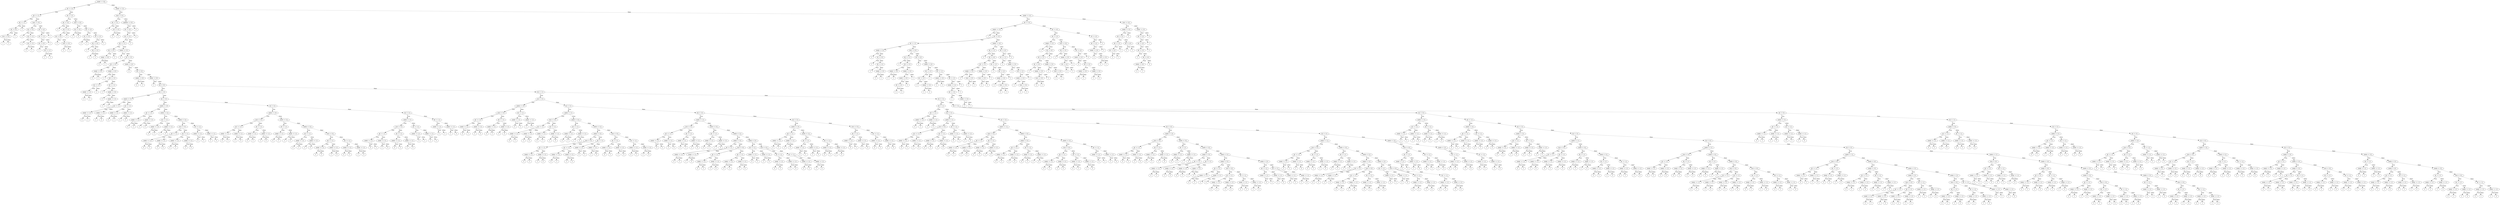 digraph {
0 [label="seedx' <= 0.0"];
1 [label="dy' <= 2.5"];
2 [label="dx' <= 1.5"];
3 [label="dy' <= 1.5"];
4 [label="dy' <= 0.5"];
5 [label="turn' <= 0.5"];
6 [label="1"];
5 -> 6 [label="True"];
7 [label="2"];
5 -> 7 [style="dashed", label="False"];
4 -> 5 [label="True"];
8 [label="1"];
4 -> 8 [style="dashed", label="False"];
3 -> 4 [label="True"];
9 [label="3"];
3 -> 9 [style="dashed", label="False"];
2 -> 3 [label="True"];
10 [label="turn' <= 0.5"];
11 [label="dy' <= 0.5"];
12 [label="3"];
11 -> 12 [label="True"];
13 [label="dy' <= 1.5"];
14 [label="2"];
13 -> 14 [label="True"];
15 [label="dx' <= 2.5"];
16 [label="3"];
15 -> 16 [label="True"];
17 [label="1"];
15 -> 17 [style="dashed", label="False"];
13 -> 15 [style="dashed", label="False"];
11 -> 13 [style="dashed", label="False"];
10 -> 11 [label="True"];
18 [label="dx' <= 4.5"];
19 [label="dx' <= 2.5"];
20 [label="dy' <= 0.5"];
21 [label="2"];
20 -> 21 [label="True"];
22 [label="dy' <= 1.5"];
23 [label="1"];
22 -> 23 [label="True"];
24 [label="2"];
22 -> 24 [style="dashed", label="False"];
20 -> 22 [style="dashed", label="False"];
19 -> 20 [label="True"];
25 [label="2"];
19 -> 25 [style="dashed", label="False"];
18 -> 19 [label="True"];
26 [label="1"];
18 -> 26 [style="dashed", label="False"];
10 -> 18 [style="dashed", label="False"];
2 -> 10 [style="dashed", label="False"];
1 -> 2 [label="True"];
27 [label="dx' <= 2.5"];
28 [label="dy' <= 4.5"];
29 [label="3"];
28 -> 29 [label="True"];
30 [label="dy' <= 5.5"];
31 [label="dx' <= 0.5"];
32 [label="3"];
31 -> 32 [label="True"];
33 [label="turn' <= 0.5"];
34 [label="3"];
33 -> 34 [label="True"];
35 [label="1"];
33 -> 35 [style="dashed", label="False"];
31 -> 33 [style="dashed", label="False"];
30 -> 31 [label="True"];
36 [label="3"];
30 -> 36 [style="dashed", label="False"];
28 -> 30 [style="dashed", label="False"];
27 -> 28 [label="True"];
37 [label="turn' <= 0.5"];
38 [label="dy' <= 3.5"];
39 [label="1"];
38 -> 39 [label="True"];
40 [label="3"];
38 -> 40 [style="dashed", label="False"];
37 -> 38 [label="True"];
41 [label="dy' <= 3.5"];
42 [label="dx' <= 3.5"];
43 [label="3"];
42 -> 43 [label="True"];
44 [label="2"];
42 -> 44 [style="dashed", label="False"];
41 -> 42 [label="True"];
45 [label="dx' <= 3.5"];
46 [label="dy' <= 4.5"];
47 [label="2"];
46 -> 47 [label="True"];
48 [label="dy' <= 5.5"];
49 [label="1"];
48 -> 49 [label="True"];
50 [label="3"];
48 -> 50 [style="dashed", label="False"];
46 -> 48 [style="dashed", label="False"];
45 -> 46 [label="True"];
51 [label="1"];
45 -> 51 [style="dashed", label="False"];
41 -> 45 [style="dashed", label="False"];
37 -> 41 [style="dashed", label="False"];
27 -> 37 [style="dashed", label="False"];
1 -> 27 [style="dashed", label="False"];
0 -> 1 [label="True"];
52 [label="seedy' <= 2.5"];
53 [label="turn' <= 0.5"];
54 [label="dy' <= 2.5"];
55 [label="2"];
54 -> 55 [label="True"];
56 [label="dx' <= 4.5"];
57 [label="3"];
56 -> 57 [label="True"];
58 [label="2"];
56 -> 58 [style="dashed", label="False"];
54 -> 56 [style="dashed", label="False"];
53 -> 54 [label="True"];
59 [label="amdone' <= 0.5"];
60 [label="dx' <= 4.5"];
61 [label="dy' <= 2.5"];
62 [label="dx' <= 1.5"];
63 [label="dy' <= 0.5"];
64 [label="seedy' <= 0.5"];
65 [label="0"];
64 -> 65 [label="True"];
66 [label="2"];
64 -> 66 [style="dashed", label="False"];
63 -> 64 [label="True"];
67 [label="2"];
63 -> 67 [style="dashed", label="False"];
62 -> 63 [label="True"];
68 [label="seedx' <= 2.5"];
69 [label="0"];
68 -> 69 [label="True"];
70 [label="dx' <= 3.5"];
71 [label="dy' <= 0.5"];
72 [label="seedy' <= 0.5"];
73 [label="0"];
72 -> 73 [label="True"];
74 [label="2"];
72 -> 74 [style="dashed", label="False"];
71 -> 72 [label="True"];
75 [label="seedy' <= 0.5"];
76 [label="2"];
75 -> 76 [label="True"];
77 [label="dx' <= 2.5"];
78 [label="dy' <= 1.5"];
79 [label="seedy' <= 1.5"];
80 [label="0"];
79 -> 80 [label="True"];
81 [label="2"];
79 -> 81 [style="dashed", label="False"];
78 -> 79 [label="True"];
82 [label="2"];
78 -> 82 [style="dashed", label="False"];
77 -> 78 [label="True"];
83 [label="dy' <= 1.5"];
84 [label="2"];
83 -> 84 [label="True"];
85 [label="seedx' <= 3.5"];
86 [label="0"];
85 -> 86 [label="True"];
87 [label="seedy' <= 1.5"];
88 [label="2"];
87 -> 88 [label="True"];
89 [label="0"];
87 -> 89 [style="dashed", label="False"];
85 -> 87 [style="dashed", label="False"];
83 -> 85 [style="dashed", label="False"];
77 -> 83 [style="dashed", label="False"];
75 -> 77 [style="dashed", label="False"];
71 -> 75 [style="dashed", label="False"];
70 -> 71 [label="True"];
90 [label="seedx' <= 4.5"];
91 [label="0"];
90 -> 91 [label="True"];
92 [label="dy' <= 0.5"];
93 [label="seedy' <= 0.5"];
94 [label="0"];
93 -> 94 [label="True"];
95 [label="2"];
93 -> 95 [style="dashed", label="False"];
92 -> 93 [label="True"];
96 [label="seedy' <= 0.5"];
97 [label="2"];
96 -> 97 [label="True"];
98 [label="dx <= 0.5"];
99 [label="dy <= 2.5"];
100 [label="seedx <= 2.5"];
101 [label="dy' <= 1.5"];
102 [label="seedy' <= 1.5"];
103 [label="0"];
102 -> 103 [label="True"];
104 [label="2"];
102 -> 104 [style="dashed", label="False"];
101 -> 102 [label="True"];
105 [label="seedy' <= 1.5"];
106 [label="2"];
105 -> 106 [label="True"];
107 [label="0"];
105 -> 107 [style="dashed", label="False"];
101 -> 105 [style="dashed", label="False"];
100 -> 101 [label="True"];
108 [label="dy' <= 1.5"];
109 [label="seedy' <= 1.5"];
110 [label="0"];
109 -> 110 [label="True"];
111 [label="2"];
109 -> 111 [style="dashed", label="False"];
108 -> 109 [label="True"];
112 [label="seedy' <= 1.5"];
113 [label="2"];
112 -> 113 [label="True"];
114 [label="0"];
112 -> 114 [style="dashed", label="False"];
108 -> 112 [style="dashed", label="False"];
100 -> 108 [style="dashed", label="False"];
99 -> 100 [label="True"];
115 [label="dy <= 3.5"];
116 [label="seedx <= 2.0"];
117 [label="dy' <= 1.5"];
118 [label="seedy' <= 1.5"];
119 [label="0"];
118 -> 119 [label="True"];
120 [label="2"];
118 -> 120 [style="dashed", label="False"];
117 -> 118 [label="True"];
121 [label="seedy' <= 1.5"];
122 [label="2"];
121 -> 122 [label="True"];
123 [label="0"];
121 -> 123 [style="dashed", label="False"];
117 -> 121 [style="dashed", label="False"];
116 -> 117 [label="True"];
124 [label="seedx <= 5.5"];
125 [label="dy' <= 1.5"];
126 [label="seedy' <= 1.5"];
127 [label="0"];
126 -> 127 [label="True"];
128 [label="2"];
126 -> 128 [style="dashed", label="False"];
125 -> 126 [label="True"];
129 [label="seedy' <= 1.5"];
130 [label="2"];
129 -> 130 [label="True"];
131 [label="0"];
129 -> 131 [style="dashed", label="False"];
125 -> 129 [style="dashed", label="False"];
124 -> 125 [label="True"];
132 [label="seedy <= 3.5"];
133 [label="turn <= 0.5"];
134 [label="dy' <= 1.5"];
135 [label="seedy' <= 1.5"];
136 [label="0"];
135 -> 136 [label="True"];
137 [label="2"];
135 -> 137 [style="dashed", label="False"];
134 -> 135 [label="True"];
138 [label="seedy' <= 1.5"];
139 [label="2"];
138 -> 139 [label="True"];
140 [label="0"];
138 -> 140 [style="dashed", label="False"];
134 -> 138 [style="dashed", label="False"];
133 -> 134 [label="True"];
141 [label="dy' <= 1.5"];
142 [label="seedy' <= 1.5"];
143 [label="0"];
142 -> 143 [label="True"];
144 [label="2"];
142 -> 144 [style="dashed", label="False"];
141 -> 142 [label="True"];
145 [label="seedy' <= 1.5"];
146 [label="2"];
145 -> 146 [label="True"];
147 [label="0"];
145 -> 147 [style="dashed", label="False"];
141 -> 145 [style="dashed", label="False"];
133 -> 141 [style="dashed", label="False"];
132 -> 133 [label="True"];
148 [label="dy' <= 1.5"];
149 [label="seedy' <= 1.5"];
150 [label="0"];
149 -> 150 [label="True"];
151 [label="2"];
149 -> 151 [style="dashed", label="False"];
148 -> 149 [label="True"];
152 [label="seedy' <= 1.5"];
153 [label="2"];
152 -> 153 [label="True"];
154 [label="0"];
152 -> 154 [style="dashed", label="False"];
148 -> 152 [style="dashed", label="False"];
132 -> 148 [style="dashed", label="False"];
124 -> 132 [style="dashed", label="False"];
116 -> 124 [style="dashed", label="False"];
115 -> 116 [label="True"];
155 [label="dy <= 4.5"];
156 [label="seedx <= 2.0"];
157 [label="turn <= 0.5"];
158 [label="dy' <= 1.5"];
159 [label="seedy' <= 1.5"];
160 [label="0"];
159 -> 160 [label="True"];
161 [label="2"];
159 -> 161 [style="dashed", label="False"];
158 -> 159 [label="True"];
162 [label="seedy' <= 1.5"];
163 [label="2"];
162 -> 163 [label="True"];
164 [label="0"];
162 -> 164 [style="dashed", label="False"];
158 -> 162 [style="dashed", label="False"];
157 -> 158 [label="True"];
165 [label="dy' <= 1.5"];
166 [label="seedy' <= 1.5"];
167 [label="0"];
166 -> 167 [label="True"];
168 [label="2"];
166 -> 168 [style="dashed", label="False"];
165 -> 166 [label="True"];
169 [label="seedy' <= 1.5"];
170 [label="2"];
169 -> 170 [label="True"];
171 [label="0"];
169 -> 171 [style="dashed", label="False"];
165 -> 169 [style="dashed", label="False"];
157 -> 165 [style="dashed", label="False"];
156 -> 157 [label="True"];
172 [label="seedx <= 5.5"];
173 [label="dy' <= 1.5"];
174 [label="seedy' <= 1.5"];
175 [label="0"];
174 -> 175 [label="True"];
176 [label="2"];
174 -> 176 [style="dashed", label="False"];
173 -> 174 [label="True"];
177 [label="seedy' <= 1.5"];
178 [label="2"];
177 -> 178 [label="True"];
179 [label="0"];
177 -> 179 [style="dashed", label="False"];
173 -> 177 [style="dashed", label="False"];
172 -> 173 [label="True"];
180 [label="seedy <= 3.5"];
181 [label="dy' <= 1.5"];
182 [label="seedy' <= 1.5"];
183 [label="0"];
182 -> 183 [label="True"];
184 [label="2"];
182 -> 184 [style="dashed", label="False"];
181 -> 182 [label="True"];
185 [label="seedy' <= 1.5"];
186 [label="2"];
185 -> 186 [label="True"];
187 [label="0"];
185 -> 187 [style="dashed", label="False"];
181 -> 185 [style="dashed", label="False"];
180 -> 181 [label="True"];
188 [label="turn <= 0.5"];
189 [label="dy' <= 1.5"];
190 [label="seedy' <= 1.5"];
191 [label="0"];
190 -> 191 [label="True"];
192 [label="2"];
190 -> 192 [style="dashed", label="False"];
189 -> 190 [label="True"];
193 [label="seedy' <= 1.5"];
194 [label="2"];
193 -> 194 [label="True"];
195 [label="0"];
193 -> 195 [style="dashed", label="False"];
189 -> 193 [style="dashed", label="False"];
188 -> 189 [label="True"];
196 [label="dy' <= 1.5"];
197 [label="seedy' <= 1.5"];
198 [label="0"];
197 -> 198 [label="True"];
199 [label="2"];
197 -> 199 [style="dashed", label="False"];
196 -> 197 [label="True"];
200 [label="seedy' <= 1.5"];
201 [label="2"];
200 -> 201 [label="True"];
202 [label="0"];
200 -> 202 [style="dashed", label="False"];
196 -> 200 [style="dashed", label="False"];
188 -> 196 [style="dashed", label="False"];
180 -> 188 [style="dashed", label="False"];
172 -> 180 [style="dashed", label="False"];
156 -> 172 [style="dashed", label="False"];
155 -> 156 [label="True"];
203 [label="dy <= 5.5"];
204 [label="seedx <= 2.5"];
205 [label="turn <= 0.5"];
206 [label="dy' <= 1.5"];
207 [label="seedy' <= 1.5"];
208 [label="0"];
207 -> 208 [label="True"];
209 [label="2"];
207 -> 209 [style="dashed", label="False"];
206 -> 207 [label="True"];
210 [label="seedy' <= 1.5"];
211 [label="2"];
210 -> 211 [label="True"];
212 [label="0"];
210 -> 212 [style="dashed", label="False"];
206 -> 210 [style="dashed", label="False"];
205 -> 206 [label="True"];
213 [label="dy' <= 1.5"];
214 [label="seedy' <= 1.5"];
215 [label="0"];
214 -> 215 [label="True"];
216 [label="2"];
214 -> 216 [style="dashed", label="False"];
213 -> 214 [label="True"];
217 [label="seedy' <= 1.5"];
218 [label="2"];
217 -> 218 [label="True"];
219 [label="0"];
217 -> 219 [style="dashed", label="False"];
213 -> 217 [style="dashed", label="False"];
205 -> 213 [style="dashed", label="False"];
204 -> 205 [label="True"];
220 [label="dy' <= 1.5"];
221 [label="seedy' <= 1.5"];
222 [label="0"];
221 -> 222 [label="True"];
223 [label="2"];
221 -> 223 [style="dashed", label="False"];
220 -> 221 [label="True"];
224 [label="seedy' <= 1.5"];
225 [label="2"];
224 -> 225 [label="True"];
226 [label="0"];
224 -> 226 [style="dashed", label="False"];
220 -> 224 [style="dashed", label="False"];
204 -> 220 [style="dashed", label="False"];
203 -> 204 [label="True"];
227 [label="dy' <= 1.5"];
228 [label="seedy' <= 1.5"];
229 [label="0"];
228 -> 229 [label="True"];
230 [label="2"];
228 -> 230 [style="dashed", label="False"];
227 -> 228 [label="True"];
231 [label="seedy' <= 1.5"];
232 [label="2"];
231 -> 232 [label="True"];
233 [label="0"];
231 -> 233 [style="dashed", label="False"];
227 -> 231 [style="dashed", label="False"];
203 -> 227 [style="dashed", label="False"];
155 -> 203 [style="dashed", label="False"];
115 -> 155 [style="dashed", label="False"];
99 -> 115 [style="dashed", label="False"];
98 -> 99 [label="True"];
234 [label="dx <= 1.5"];
235 [label="dy <= 2.5"];
236 [label="seedx <= 2.0"];
237 [label="turn <= 0.5"];
238 [label="dy' <= 1.5"];
239 [label="seedy' <= 1.5"];
240 [label="0"];
239 -> 240 [label="True"];
241 [label="2"];
239 -> 241 [style="dashed", label="False"];
238 -> 239 [label="True"];
242 [label="seedy' <= 1.5"];
243 [label="2"];
242 -> 243 [label="True"];
244 [label="0"];
242 -> 244 [style="dashed", label="False"];
238 -> 242 [style="dashed", label="False"];
237 -> 238 [label="True"];
245 [label="dy' <= 1.5"];
246 [label="seedy' <= 1.5"];
247 [label="0"];
246 -> 247 [label="True"];
248 [label="2"];
246 -> 248 [style="dashed", label="False"];
245 -> 246 [label="True"];
249 [label="seedy' <= 1.5"];
250 [label="2"];
249 -> 250 [label="True"];
251 [label="0"];
249 -> 251 [style="dashed", label="False"];
245 -> 249 [style="dashed", label="False"];
237 -> 245 [style="dashed", label="False"];
236 -> 237 [label="True"];
252 [label="dy' <= 1.5"];
253 [label="seedy' <= 1.5"];
254 [label="0"];
253 -> 254 [label="True"];
255 [label="2"];
253 -> 255 [style="dashed", label="False"];
252 -> 253 [label="True"];
256 [label="seedy' <= 1.5"];
257 [label="2"];
256 -> 257 [label="True"];
258 [label="0"];
256 -> 258 [style="dashed", label="False"];
252 -> 256 [style="dashed", label="False"];
236 -> 252 [style="dashed", label="False"];
235 -> 236 [label="True"];
259 [label="dy <= 3.5"];
260 [label="seedx <= 1.5"];
261 [label="turn <= 0.5"];
262 [label="dy' <= 1.5"];
263 [label="seedy' <= 1.5"];
264 [label="0"];
263 -> 264 [label="True"];
265 [label="2"];
263 -> 265 [style="dashed", label="False"];
262 -> 263 [label="True"];
266 [label="seedy' <= 1.5"];
267 [label="2"];
266 -> 267 [label="True"];
268 [label="0"];
266 -> 268 [style="dashed", label="False"];
262 -> 266 [style="dashed", label="False"];
261 -> 262 [label="True"];
269 [label="dy' <= 1.5"];
270 [label="seedy' <= 1.5"];
271 [label="0"];
270 -> 271 [label="True"];
272 [label="2"];
270 -> 272 [style="dashed", label="False"];
269 -> 270 [label="True"];
273 [label="seedy' <= 1.5"];
274 [label="2"];
273 -> 274 [label="True"];
275 [label="0"];
273 -> 275 [style="dashed", label="False"];
269 -> 273 [style="dashed", label="False"];
261 -> 269 [style="dashed", label="False"];
260 -> 261 [label="True"];
276 [label="seedx <= 4.5"];
277 [label="dy' <= 1.5"];
278 [label="seedy' <= 1.5"];
279 [label="0"];
278 -> 279 [label="True"];
280 [label="2"];
278 -> 280 [style="dashed", label="False"];
277 -> 278 [label="True"];
281 [label="seedy' <= 1.5"];
282 [label="2"];
281 -> 282 [label="True"];
283 [label="0"];
281 -> 283 [style="dashed", label="False"];
277 -> 281 [style="dashed", label="False"];
276 -> 277 [label="True"];
284 [label="seedx <= 5.5"];
285 [label="seedy <= 3.5"];
286 [label="turn <= 0.5"];
287 [label="dy' <= 1.5"];
288 [label="seedy' <= 1.5"];
289 [label="0"];
288 -> 289 [label="True"];
290 [label="2"];
288 -> 290 [style="dashed", label="False"];
287 -> 288 [label="True"];
291 [label="seedy' <= 1.5"];
292 [label="2"];
291 -> 292 [label="True"];
293 [label="0"];
291 -> 293 [style="dashed", label="False"];
287 -> 291 [style="dashed", label="False"];
286 -> 287 [label="True"];
294 [label="dy' <= 1.5"];
295 [label="seedy' <= 1.5"];
296 [label="0"];
295 -> 296 [label="True"];
297 [label="2"];
295 -> 297 [style="dashed", label="False"];
294 -> 295 [label="True"];
298 [label="seedy' <= 1.5"];
299 [label="2"];
298 -> 299 [label="True"];
300 [label="0"];
298 -> 300 [style="dashed", label="False"];
294 -> 298 [style="dashed", label="False"];
286 -> 294 [style="dashed", label="False"];
285 -> 286 [label="True"];
301 [label="dy' <= 1.5"];
302 [label="seedy' <= 1.5"];
303 [label="0"];
302 -> 303 [label="True"];
304 [label="2"];
302 -> 304 [style="dashed", label="False"];
301 -> 302 [label="True"];
305 [label="seedy' <= 1.5"];
306 [label="2"];
305 -> 306 [label="True"];
307 [label="0"];
305 -> 307 [style="dashed", label="False"];
301 -> 305 [style="dashed", label="False"];
285 -> 301 [style="dashed", label="False"];
284 -> 285 [label="True"];
308 [label="turn <= 0.5"];
309 [label="dy' <= 1.5"];
310 [label="seedy' <= 1.5"];
311 [label="0"];
310 -> 311 [label="True"];
312 [label="2"];
310 -> 312 [style="dashed", label="False"];
309 -> 310 [label="True"];
313 [label="seedy' <= 1.5"];
314 [label="2"];
313 -> 314 [label="True"];
315 [label="0"];
313 -> 315 [style="dashed", label="False"];
309 -> 313 [style="dashed", label="False"];
308 -> 309 [label="True"];
316 [label="dy' <= 1.5"];
317 [label="seedy' <= 1.5"];
318 [label="0"];
317 -> 318 [label="True"];
319 [label="2"];
317 -> 319 [style="dashed", label="False"];
316 -> 317 [label="True"];
320 [label="seedy' <= 1.5"];
321 [label="2"];
320 -> 321 [label="True"];
322 [label="0"];
320 -> 322 [style="dashed", label="False"];
316 -> 320 [style="dashed", label="False"];
308 -> 316 [style="dashed", label="False"];
284 -> 308 [style="dashed", label="False"];
276 -> 284 [style="dashed", label="False"];
260 -> 276 [style="dashed", label="False"];
259 -> 260 [label="True"];
323 [label="dy <= 4.5"];
324 [label="seedx <= 1.5"];
325 [label="turn <= 0.5"];
326 [label="dy' <= 1.5"];
327 [label="seedy' <= 1.5"];
328 [label="0"];
327 -> 328 [label="True"];
329 [label="2"];
327 -> 329 [style="dashed", label="False"];
326 -> 327 [label="True"];
330 [label="seedy' <= 1.5"];
331 [label="2"];
330 -> 331 [label="True"];
332 [label="0"];
330 -> 332 [style="dashed", label="False"];
326 -> 330 [style="dashed", label="False"];
325 -> 326 [label="True"];
333 [label="dy' <= 1.5"];
334 [label="seedy' <= 1.5"];
335 [label="0"];
334 -> 335 [label="True"];
336 [label="2"];
334 -> 336 [style="dashed", label="False"];
333 -> 334 [label="True"];
337 [label="seedy' <= 1.5"];
338 [label="2"];
337 -> 338 [label="True"];
339 [label="0"];
337 -> 339 [style="dashed", label="False"];
333 -> 337 [style="dashed", label="False"];
325 -> 333 [style="dashed", label="False"];
324 -> 325 [label="True"];
340 [label="seedx <= 4.5"];
341 [label="dy' <= 1.5"];
342 [label="seedy' <= 1.5"];
343 [label="0"];
342 -> 343 [label="True"];
344 [label="2"];
342 -> 344 [style="dashed", label="False"];
341 -> 342 [label="True"];
345 [label="seedy' <= 1.5"];
346 [label="2"];
345 -> 346 [label="True"];
347 [label="0"];
345 -> 347 [style="dashed", label="False"];
341 -> 345 [style="dashed", label="False"];
340 -> 341 [label="True"];
348 [label="seedx <= 5.5"];
349 [label="seedy <= 3.5"];
350 [label="dy' <= 1.5"];
351 [label="seedy' <= 1.5"];
352 [label="0"];
351 -> 352 [label="True"];
353 [label="2"];
351 -> 353 [style="dashed", label="False"];
350 -> 351 [label="True"];
354 [label="seedy' <= 1.5"];
355 [label="2"];
354 -> 355 [label="True"];
356 [label="0"];
354 -> 356 [style="dashed", label="False"];
350 -> 354 [style="dashed", label="False"];
349 -> 350 [label="True"];
357 [label="turn <= 0.5"];
358 [label="dy' <= 1.5"];
359 [label="seedy' <= 1.5"];
360 [label="0"];
359 -> 360 [label="True"];
361 [label="2"];
359 -> 361 [style="dashed", label="False"];
358 -> 359 [label="True"];
362 [label="seedy' <= 1.5"];
363 [label="2"];
362 -> 363 [label="True"];
364 [label="0"];
362 -> 364 [style="dashed", label="False"];
358 -> 362 [style="dashed", label="False"];
357 -> 358 [label="True"];
365 [label="dy' <= 1.5"];
366 [label="seedy' <= 1.5"];
367 [label="0"];
366 -> 367 [label="True"];
368 [label="2"];
366 -> 368 [style="dashed", label="False"];
365 -> 366 [label="True"];
369 [label="seedy' <= 1.5"];
370 [label="2"];
369 -> 370 [label="True"];
371 [label="0"];
369 -> 371 [style="dashed", label="False"];
365 -> 369 [style="dashed", label="False"];
357 -> 365 [style="dashed", label="False"];
349 -> 357 [style="dashed", label="False"];
348 -> 349 [label="True"];
372 [label="seedy <= 3.5"];
373 [label="dy' <= 1.5"];
374 [label="seedy' <= 1.5"];
375 [label="0"];
374 -> 375 [label="True"];
376 [label="2"];
374 -> 376 [style="dashed", label="False"];
373 -> 374 [label="True"];
377 [label="seedy' <= 1.5"];
378 [label="2"];
377 -> 378 [label="True"];
379 [label="0"];
377 -> 379 [style="dashed", label="False"];
373 -> 377 [style="dashed", label="False"];
372 -> 373 [label="True"];
380 [label="turn <= 0.5"];
381 [label="dy' <= 1.5"];
382 [label="seedy' <= 1.5"];
383 [label="0"];
382 -> 383 [label="True"];
384 [label="2"];
382 -> 384 [style="dashed", label="False"];
381 -> 382 [label="True"];
385 [label="seedy' <= 1.5"];
386 [label="2"];
385 -> 386 [label="True"];
387 [label="0"];
385 -> 387 [style="dashed", label="False"];
381 -> 385 [style="dashed", label="False"];
380 -> 381 [label="True"];
388 [label="dy' <= 1.5"];
389 [label="seedy' <= 1.5"];
390 [label="0"];
389 -> 390 [label="True"];
391 [label="2"];
389 -> 391 [style="dashed", label="False"];
388 -> 389 [label="True"];
392 [label="seedy' <= 1.5"];
393 [label="2"];
392 -> 393 [label="True"];
394 [label="0"];
392 -> 394 [style="dashed", label="False"];
388 -> 392 [style="dashed", label="False"];
380 -> 388 [style="dashed", label="False"];
372 -> 380 [style="dashed", label="False"];
348 -> 372 [style="dashed", label="False"];
340 -> 348 [style="dashed", label="False"];
324 -> 340 [style="dashed", label="False"];
323 -> 324 [label="True"];
395 [label="dy <= 5.5"];
396 [label="seedx <= 2.0"];
397 [label="dy' <= 1.5"];
398 [label="seedy' <= 1.5"];
399 [label="0"];
398 -> 399 [label="True"];
400 [label="2"];
398 -> 400 [style="dashed", label="False"];
397 -> 398 [label="True"];
401 [label="seedy' <= 1.5"];
402 [label="2"];
401 -> 402 [label="True"];
403 [label="0"];
401 -> 403 [style="dashed", label="False"];
397 -> 401 [style="dashed", label="False"];
396 -> 397 [label="True"];
404 [label="seedx <= 5.5"];
405 [label="dy' <= 1.5"];
406 [label="seedy' <= 1.5"];
407 [label="0"];
406 -> 407 [label="True"];
408 [label="2"];
406 -> 408 [style="dashed", label="False"];
405 -> 406 [label="True"];
409 [label="seedy' <= 1.5"];
410 [label="2"];
409 -> 410 [label="True"];
411 [label="0"];
409 -> 411 [style="dashed", label="False"];
405 -> 409 [style="dashed", label="False"];
404 -> 405 [label="True"];
412 [label="dy' <= 1.5"];
413 [label="seedy' <= 1.5"];
414 [label="0"];
413 -> 414 [label="True"];
415 [label="2"];
413 -> 415 [style="dashed", label="False"];
412 -> 413 [label="True"];
416 [label="seedy' <= 1.5"];
417 [label="2"];
416 -> 417 [label="True"];
418 [label="0"];
416 -> 418 [style="dashed", label="False"];
412 -> 416 [style="dashed", label="False"];
404 -> 412 [style="dashed", label="False"];
396 -> 404 [style="dashed", label="False"];
395 -> 396 [label="True"];
419 [label="turn <= 0.5"];
420 [label="dy' <= 1.5"];
421 [label="seedy' <= 1.5"];
422 [label="0"];
421 -> 422 [label="True"];
423 [label="2"];
421 -> 423 [style="dashed", label="False"];
420 -> 421 [label="True"];
424 [label="seedy' <= 1.5"];
425 [label="2"];
424 -> 425 [label="True"];
426 [label="0"];
424 -> 426 [style="dashed", label="False"];
420 -> 424 [style="dashed", label="False"];
419 -> 420 [label="True"];
427 [label="dy' <= 1.5"];
428 [label="seedy' <= 1.5"];
429 [label="0"];
428 -> 429 [label="True"];
430 [label="2"];
428 -> 430 [style="dashed", label="False"];
427 -> 428 [label="True"];
431 [label="seedy' <= 1.5"];
432 [label="2"];
431 -> 432 [label="True"];
433 [label="0"];
431 -> 433 [style="dashed", label="False"];
427 -> 431 [style="dashed", label="False"];
419 -> 427 [style="dashed", label="False"];
395 -> 419 [style="dashed", label="False"];
323 -> 395 [style="dashed", label="False"];
259 -> 323 [style="dashed", label="False"];
235 -> 259 [style="dashed", label="False"];
234 -> 235 [label="True"];
434 [label="dx <= 2.5"];
435 [label="dy <= 1.5"];
436 [label="dy' <= 1.5"];
437 [label="seedy' <= 1.5"];
438 [label="0"];
437 -> 438 [label="True"];
439 [label="2"];
437 -> 439 [style="dashed", label="False"];
436 -> 437 [label="True"];
440 [label="seedy' <= 1.5"];
441 [label="2"];
440 -> 441 [label="True"];
442 [label="0"];
440 -> 442 [style="dashed", label="False"];
436 -> 440 [style="dashed", label="False"];
435 -> 436 [label="True"];
443 [label="dy <= 2.5"];
444 [label="seedx <= 1.5"];
445 [label="turn <= 0.5"];
446 [label="dy' <= 1.5"];
447 [label="seedy' <= 1.5"];
448 [label="0"];
447 -> 448 [label="True"];
449 [label="2"];
447 -> 449 [style="dashed", label="False"];
446 -> 447 [label="True"];
450 [label="seedy' <= 1.5"];
451 [label="2"];
450 -> 451 [label="True"];
452 [label="0"];
450 -> 452 [style="dashed", label="False"];
446 -> 450 [style="dashed", label="False"];
445 -> 446 [label="True"];
453 [label="dy' <= 1.5"];
454 [label="seedy' <= 1.5"];
455 [label="0"];
454 -> 455 [label="True"];
456 [label="2"];
454 -> 456 [style="dashed", label="False"];
453 -> 454 [label="True"];
457 [label="seedy' <= 1.5"];
458 [label="2"];
457 -> 458 [label="True"];
459 [label="0"];
457 -> 459 [style="dashed", label="False"];
453 -> 457 [style="dashed", label="False"];
445 -> 453 [style="dashed", label="False"];
444 -> 445 [label="True"];
460 [label="dy' <= 1.5"];
461 [label="seedy' <= 1.5"];
462 [label="0"];
461 -> 462 [label="True"];
463 [label="2"];
461 -> 463 [style="dashed", label="False"];
460 -> 461 [label="True"];
464 [label="seedy' <= 1.5"];
465 [label="2"];
464 -> 465 [label="True"];
466 [label="0"];
464 -> 466 [style="dashed", label="False"];
460 -> 464 [style="dashed", label="False"];
444 -> 460 [style="dashed", label="False"];
443 -> 444 [label="True"];
467 [label="dy <= 3.5"];
468 [label="seedx <= 1.5"];
469 [label="turn <= 0.5"];
470 [label="dy' <= 1.5"];
471 [label="seedy' <= 1.5"];
472 [label="0"];
471 -> 472 [label="True"];
473 [label="2"];
471 -> 473 [style="dashed", label="False"];
470 -> 471 [label="True"];
474 [label="seedy' <= 1.5"];
475 [label="2"];
474 -> 475 [label="True"];
476 [label="0"];
474 -> 476 [style="dashed", label="False"];
470 -> 474 [style="dashed", label="False"];
469 -> 470 [label="True"];
477 [label="dy' <= 1.5"];
478 [label="seedy' <= 1.5"];
479 [label="0"];
478 -> 479 [label="True"];
480 [label="2"];
478 -> 480 [style="dashed", label="False"];
477 -> 478 [label="True"];
481 [label="seedy' <= 1.5"];
482 [label="2"];
481 -> 482 [label="True"];
483 [label="0"];
481 -> 483 [style="dashed", label="False"];
477 -> 481 [style="dashed", label="False"];
469 -> 477 [style="dashed", label="False"];
468 -> 469 [label="True"];
484 [label="seedx <= 4.5"];
485 [label="seedy <= 3.5"];
486 [label="dy' <= 1.5"];
487 [label="seedy' <= 1.5"];
488 [label="0"];
487 -> 488 [label="True"];
489 [label="2"];
487 -> 489 [style="dashed", label="False"];
486 -> 487 [label="True"];
490 [label="seedy' <= 1.5"];
491 [label="2"];
490 -> 491 [label="True"];
492 [label="0"];
490 -> 492 [style="dashed", label="False"];
486 -> 490 [style="dashed", label="False"];
485 -> 486 [label="True"];
493 [label="dy' <= 1.5"];
494 [label="seedy' <= 1.5"];
495 [label="0"];
494 -> 495 [label="True"];
496 [label="2"];
494 -> 496 [style="dashed", label="False"];
493 -> 494 [label="True"];
497 [label="seedy' <= 1.5"];
498 [label="2"];
497 -> 498 [label="True"];
499 [label="0"];
497 -> 499 [style="dashed", label="False"];
493 -> 497 [style="dashed", label="False"];
485 -> 493 [style="dashed", label="False"];
484 -> 485 [label="True"];
500 [label="seedx <= 5.5"];
501 [label="turn <= 0.5"];
502 [label="dy' <= 1.5"];
503 [label="seedy' <= 1.5"];
504 [label="0"];
503 -> 504 [label="True"];
505 [label="2"];
503 -> 505 [style="dashed", label="False"];
502 -> 503 [label="True"];
506 [label="seedy' <= 1.5"];
507 [label="2"];
506 -> 507 [label="True"];
508 [label="0"];
506 -> 508 [style="dashed", label="False"];
502 -> 506 [style="dashed", label="False"];
501 -> 502 [label="True"];
509 [label="dy' <= 1.5"];
510 [label="seedy' <= 1.5"];
511 [label="0"];
510 -> 511 [label="True"];
512 [label="2"];
510 -> 512 [style="dashed", label="False"];
509 -> 510 [label="True"];
513 [label="seedy' <= 1.5"];
514 [label="2"];
513 -> 514 [label="True"];
515 [label="0"];
513 -> 515 [style="dashed", label="False"];
509 -> 513 [style="dashed", label="False"];
501 -> 509 [style="dashed", label="False"];
500 -> 501 [label="True"];
516 [label="dy' <= 1.5"];
517 [label="seedy' <= 1.5"];
518 [label="0"];
517 -> 518 [label="True"];
519 [label="2"];
517 -> 519 [style="dashed", label="False"];
516 -> 517 [label="True"];
520 [label="seedy' <= 1.5"];
521 [label="2"];
520 -> 521 [label="True"];
522 [label="0"];
520 -> 522 [style="dashed", label="False"];
516 -> 520 [style="dashed", label="False"];
500 -> 516 [style="dashed", label="False"];
484 -> 500 [style="dashed", label="False"];
468 -> 484 [style="dashed", label="False"];
467 -> 468 [label="True"];
523 [label="dy <= 4.5"];
524 [label="seedx <= 1.0"];
525 [label="turn <= 0.5"];
526 [label="dy' <= 1.5"];
527 [label="seedy' <= 1.5"];
528 [label="0"];
527 -> 528 [label="True"];
529 [label="2"];
527 -> 529 [style="dashed", label="False"];
526 -> 527 [label="True"];
530 [label="seedy' <= 1.5"];
531 [label="2"];
530 -> 531 [label="True"];
532 [label="0"];
530 -> 532 [style="dashed", label="False"];
526 -> 530 [style="dashed", label="False"];
525 -> 526 [label="True"];
533 [label="dy' <= 1.5"];
534 [label="seedy' <= 1.5"];
535 [label="0"];
534 -> 535 [label="True"];
536 [label="2"];
534 -> 536 [style="dashed", label="False"];
533 -> 534 [label="True"];
537 [label="seedy' <= 1.5"];
538 [label="2"];
537 -> 538 [label="True"];
539 [label="0"];
537 -> 539 [style="dashed", label="False"];
533 -> 537 [style="dashed", label="False"];
525 -> 533 [style="dashed", label="False"];
524 -> 525 [label="True"];
540 [label="seedx <= 3.5"];
541 [label="dy' <= 1.5"];
542 [label="seedy' <= 1.5"];
543 [label="0"];
542 -> 543 [label="True"];
544 [label="2"];
542 -> 544 [style="dashed", label="False"];
541 -> 542 [label="True"];
545 [label="seedy' <= 1.5"];
546 [label="2"];
545 -> 546 [label="True"];
547 [label="0"];
545 -> 547 [style="dashed", label="False"];
541 -> 545 [style="dashed", label="False"];
540 -> 541 [label="True"];
548 [label="seedx <= 4.5"];
549 [label="seedy <= 3.5"];
550 [label="dy' <= 1.5"];
551 [label="seedy' <= 1.5"];
552 [label="0"];
551 -> 552 [label="True"];
553 [label="2"];
551 -> 553 [style="dashed", label="False"];
550 -> 551 [label="True"];
554 [label="seedy' <= 1.5"];
555 [label="2"];
554 -> 555 [label="True"];
556 [label="0"];
554 -> 556 [style="dashed", label="False"];
550 -> 554 [style="dashed", label="False"];
549 -> 550 [label="True"];
557 [label="dy' <= 1.5"];
558 [label="seedy' <= 1.5"];
559 [label="0"];
558 -> 559 [label="True"];
560 [label="2"];
558 -> 560 [style="dashed", label="False"];
557 -> 558 [label="True"];
561 [label="seedy' <= 1.5"];
562 [label="2"];
561 -> 562 [label="True"];
563 [label="0"];
561 -> 563 [style="dashed", label="False"];
557 -> 561 [style="dashed", label="False"];
549 -> 557 [style="dashed", label="False"];
548 -> 549 [label="True"];
564 [label="seedx <= 5.5"];
565 [label="seedy <= 3.5"];
566 [label="dy' <= 1.5"];
567 [label="seedy' <= 1.5"];
568 [label="0"];
567 -> 568 [label="True"];
569 [label="2"];
567 -> 569 [style="dashed", label="False"];
566 -> 567 [label="True"];
570 [label="seedy' <= 1.5"];
571 [label="2"];
570 -> 571 [label="True"];
572 [label="0"];
570 -> 572 [style="dashed", label="False"];
566 -> 570 [style="dashed", label="False"];
565 -> 566 [label="True"];
573 [label="turn <= 0.5"];
574 [label="dy' <= 1.5"];
575 [label="seedy' <= 1.5"];
576 [label="0"];
575 -> 576 [label="True"];
577 [label="2"];
575 -> 577 [style="dashed", label="False"];
574 -> 575 [label="True"];
578 [label="seedy' <= 1.5"];
579 [label="2"];
578 -> 579 [label="True"];
580 [label="0"];
578 -> 580 [style="dashed", label="False"];
574 -> 578 [style="dashed", label="False"];
573 -> 574 [label="True"];
581 [label="dy' <= 1.5"];
582 [label="seedy' <= 1.5"];
583 [label="0"];
582 -> 583 [label="True"];
584 [label="2"];
582 -> 584 [style="dashed", label="False"];
581 -> 582 [label="True"];
585 [label="seedy' <= 1.5"];
586 [label="2"];
585 -> 586 [label="True"];
587 [label="0"];
585 -> 587 [style="dashed", label="False"];
581 -> 585 [style="dashed", label="False"];
573 -> 581 [style="dashed", label="False"];
565 -> 573 [style="dashed", label="False"];
564 -> 565 [label="True"];
588 [label="seedy <= 3.5"];
589 [label="dy' <= 1.5"];
590 [label="seedy' <= 1.5"];
591 [label="0"];
590 -> 591 [label="True"];
592 [label="2"];
590 -> 592 [style="dashed", label="False"];
589 -> 590 [label="True"];
593 [label="seedy' <= 1.5"];
594 [label="2"];
593 -> 594 [label="True"];
595 [label="0"];
593 -> 595 [style="dashed", label="False"];
589 -> 593 [style="dashed", label="False"];
588 -> 589 [label="True"];
596 [label="dy' <= 1.5"];
597 [label="seedy' <= 1.5"];
598 [label="0"];
597 -> 598 [label="True"];
599 [label="2"];
597 -> 599 [style="dashed", label="False"];
596 -> 597 [label="True"];
600 [label="seedy' <= 1.5"];
601 [label="2"];
600 -> 601 [label="True"];
602 [label="0"];
600 -> 602 [style="dashed", label="False"];
596 -> 600 [style="dashed", label="False"];
588 -> 596 [style="dashed", label="False"];
564 -> 588 [style="dashed", label="False"];
548 -> 564 [style="dashed", label="False"];
540 -> 548 [style="dashed", label="False"];
524 -> 540 [style="dashed", label="False"];
523 -> 524 [label="True"];
603 [label="dy <= 5.5"];
604 [label="seedx <= 1.5"];
605 [label="turn <= 0.5"];
606 [label="dy' <= 1.5"];
607 [label="seedy' <= 1.5"];
608 [label="0"];
607 -> 608 [label="True"];
609 [label="2"];
607 -> 609 [style="dashed", label="False"];
606 -> 607 [label="True"];
610 [label="seedy' <= 1.5"];
611 [label="2"];
610 -> 611 [label="True"];
612 [label="0"];
610 -> 612 [style="dashed", label="False"];
606 -> 610 [style="dashed", label="False"];
605 -> 606 [label="True"];
613 [label="dy' <= 1.5"];
614 [label="seedy' <= 1.5"];
615 [label="0"];
614 -> 615 [label="True"];
616 [label="2"];
614 -> 616 [style="dashed", label="False"];
613 -> 614 [label="True"];
617 [label="seedy' <= 1.5"];
618 [label="2"];
617 -> 618 [label="True"];
619 [label="0"];
617 -> 619 [style="dashed", label="False"];
613 -> 617 [style="dashed", label="False"];
605 -> 613 [style="dashed", label="False"];
604 -> 605 [label="True"];
620 [label="seedx <= 4.5"];
621 [label="dy' <= 1.5"];
622 [label="seedy' <= 1.5"];
623 [label="0"];
622 -> 623 [label="True"];
624 [label="2"];
622 -> 624 [style="dashed", label="False"];
621 -> 622 [label="True"];
625 [label="seedy' <= 1.5"];
626 [label="2"];
625 -> 626 [label="True"];
627 [label="0"];
625 -> 627 [style="dashed", label="False"];
621 -> 625 [style="dashed", label="False"];
620 -> 621 [label="True"];
628 [label="seedx <= 5.5"];
629 [label="seedy <= 3.5"];
630 [label="dy' <= 1.5"];
631 [label="seedy' <= 1.5"];
632 [label="0"];
631 -> 632 [label="True"];
633 [label="2"];
631 -> 633 [style="dashed", label="False"];
630 -> 631 [label="True"];
634 [label="seedy' <= 1.5"];
635 [label="2"];
634 -> 635 [label="True"];
636 [label="0"];
634 -> 636 [style="dashed", label="False"];
630 -> 634 [style="dashed", label="False"];
629 -> 630 [label="True"];
637 [label="turn <= 0.5"];
638 [label="dy' <= 1.5"];
639 [label="seedy' <= 1.5"];
640 [label="0"];
639 -> 640 [label="True"];
641 [label="2"];
639 -> 641 [style="dashed", label="False"];
638 -> 639 [label="True"];
642 [label="seedy' <= 1.5"];
643 [label="2"];
642 -> 643 [label="True"];
644 [label="0"];
642 -> 644 [style="dashed", label="False"];
638 -> 642 [style="dashed", label="False"];
637 -> 638 [label="True"];
645 [label="dy' <= 1.5"];
646 [label="seedy' <= 1.5"];
647 [label="0"];
646 -> 647 [label="True"];
648 [label="2"];
646 -> 648 [style="dashed", label="False"];
645 -> 646 [label="True"];
649 [label="seedy' <= 1.5"];
650 [label="2"];
649 -> 650 [label="True"];
651 [label="0"];
649 -> 651 [style="dashed", label="False"];
645 -> 649 [style="dashed", label="False"];
637 -> 645 [style="dashed", label="False"];
629 -> 637 [style="dashed", label="False"];
628 -> 629 [label="True"];
652 [label="seedy <= 3.5"];
653 [label="dy' <= 1.5"];
654 [label="seedy' <= 1.5"];
655 [label="0"];
654 -> 655 [label="True"];
656 [label="2"];
654 -> 656 [style="dashed", label="False"];
653 -> 654 [label="True"];
657 [label="seedy' <= 1.5"];
658 [label="2"];
657 -> 658 [label="True"];
659 [label="0"];
657 -> 659 [style="dashed", label="False"];
653 -> 657 [style="dashed", label="False"];
652 -> 653 [label="True"];
660 [label="turn <= 0.5"];
661 [label="dy' <= 1.5"];
662 [label="seedy' <= 1.5"];
663 [label="0"];
662 -> 663 [label="True"];
664 [label="2"];
662 -> 664 [style="dashed", label="False"];
661 -> 662 [label="True"];
665 [label="seedy' <= 1.5"];
666 [label="2"];
665 -> 666 [label="True"];
667 [label="0"];
665 -> 667 [style="dashed", label="False"];
661 -> 665 [style="dashed", label="False"];
660 -> 661 [label="True"];
668 [label="dy' <= 1.5"];
669 [label="seedy' <= 1.5"];
670 [label="0"];
669 -> 670 [label="True"];
671 [label="2"];
669 -> 671 [style="dashed", label="False"];
668 -> 669 [label="True"];
672 [label="seedy' <= 1.5"];
673 [label="2"];
672 -> 673 [label="True"];
674 [label="0"];
672 -> 674 [style="dashed", label="False"];
668 -> 672 [style="dashed", label="False"];
660 -> 668 [style="dashed", label="False"];
652 -> 660 [style="dashed", label="False"];
628 -> 652 [style="dashed", label="False"];
620 -> 628 [style="dashed", label="False"];
604 -> 620 [style="dashed", label="False"];
603 -> 604 [label="True"];
675 [label="seedx <= 2.0"];
676 [label="turn <= 0.5"];
677 [label="dy' <= 1.5"];
678 [label="seedy' <= 1.5"];
679 [label="0"];
678 -> 679 [label="True"];
680 [label="2"];
678 -> 680 [style="dashed", label="False"];
677 -> 678 [label="True"];
681 [label="seedy' <= 1.5"];
682 [label="2"];
681 -> 682 [label="True"];
683 [label="0"];
681 -> 683 [style="dashed", label="False"];
677 -> 681 [style="dashed", label="False"];
676 -> 677 [label="True"];
684 [label="dy' <= 1.5"];
685 [label="seedy' <= 1.5"];
686 [label="0"];
685 -> 686 [label="True"];
687 [label="2"];
685 -> 687 [style="dashed", label="False"];
684 -> 685 [label="True"];
688 [label="seedy' <= 1.5"];
689 [label="2"];
688 -> 689 [label="True"];
690 [label="0"];
688 -> 690 [style="dashed", label="False"];
684 -> 688 [style="dashed", label="False"];
676 -> 684 [style="dashed", label="False"];
675 -> 676 [label="True"];
691 [label="seedx <= 5.5"];
692 [label="dy' <= 1.5"];
693 [label="seedy' <= 1.5"];
694 [label="0"];
693 -> 694 [label="True"];
695 [label="2"];
693 -> 695 [style="dashed", label="False"];
692 -> 693 [label="True"];
696 [label="seedy' <= 1.5"];
697 [label="2"];
696 -> 697 [label="True"];
698 [label="0"];
696 -> 698 [style="dashed", label="False"];
692 -> 696 [style="dashed", label="False"];
691 -> 692 [label="True"];
699 [label="dy' <= 1.5"];
700 [label="seedy' <= 1.5"];
701 [label="0"];
700 -> 701 [label="True"];
702 [label="2"];
700 -> 702 [style="dashed", label="False"];
699 -> 700 [label="True"];
703 [label="seedy' <= 1.5"];
704 [label="2"];
703 -> 704 [label="True"];
705 [label="0"];
703 -> 705 [style="dashed", label="False"];
699 -> 703 [style="dashed", label="False"];
691 -> 699 [style="dashed", label="False"];
675 -> 691 [style="dashed", label="False"];
603 -> 675 [style="dashed", label="False"];
523 -> 603 [style="dashed", label="False"];
467 -> 523 [style="dashed", label="False"];
443 -> 467 [style="dashed", label="False"];
435 -> 443 [style="dashed", label="False"];
434 -> 435 [label="True"];
706 [label="dx <= 3.5"];
707 [label="dy <= 0.5"];
708 [label="seedx <= 2.5"];
709 [label="dy' <= 1.5"];
710 [label="seedy' <= 1.5"];
711 [label="0"];
710 -> 711 [label="True"];
712 [label="2"];
710 -> 712 [style="dashed", label="False"];
709 -> 710 [label="True"];
713 [label="seedy' <= 1.5"];
714 [label="2"];
713 -> 714 [label="True"];
715 [label="0"];
713 -> 715 [style="dashed", label="False"];
709 -> 713 [style="dashed", label="False"];
708 -> 709 [label="True"];
716 [label="dy' <= 1.5"];
717 [label="seedy' <= 1.5"];
718 [label="0"];
717 -> 718 [label="True"];
719 [label="2"];
717 -> 719 [style="dashed", label="False"];
716 -> 717 [label="True"];
720 [label="seedy' <= 1.5"];
721 [label="2"];
720 -> 721 [label="True"];
722 [label="0"];
720 -> 722 [style="dashed", label="False"];
716 -> 720 [style="dashed", label="False"];
708 -> 716 [style="dashed", label="False"];
707 -> 708 [label="True"];
723 [label="dy <= 1.5"];
724 [label="seedy <= 3.5"];
725 [label="dy' <= 1.5"];
726 [label="seedy' <= 1.5"];
727 [label="0"];
726 -> 727 [label="True"];
728 [label="2"];
726 -> 728 [style="dashed", label="False"];
725 -> 726 [label="True"];
729 [label="seedy' <= 1.5"];
730 [label="2"];
729 -> 730 [label="True"];
731 [label="0"];
729 -> 731 [style="dashed", label="False"];
725 -> 729 [style="dashed", label="False"];
724 -> 725 [label="True"];
732 [label="dy' <= 1.5"];
733 [label="seedy' <= 1.5"];
734 [label="0"];
733 -> 734 [label="True"];
735 [label="2"];
733 -> 735 [style="dashed", label="False"];
732 -> 733 [label="True"];
736 [label="seedy' <= 1.5"];
737 [label="2"];
736 -> 737 [label="True"];
738 [label="0"];
736 -> 738 [style="dashed", label="False"];
732 -> 736 [style="dashed", label="False"];
724 -> 732 [style="dashed", label="False"];
723 -> 724 [label="True"];
739 [label="dy <= 2.5"];
740 [label="seedx <= 2.5"];
741 [label="dy' <= 1.5"];
742 [label="seedy' <= 1.5"];
743 [label="0"];
742 -> 743 [label="True"];
744 [label="2"];
742 -> 744 [style="dashed", label="False"];
741 -> 742 [label="True"];
745 [label="seedy' <= 1.5"];
746 [label="2"];
745 -> 746 [label="True"];
747 [label="0"];
745 -> 747 [style="dashed", label="False"];
741 -> 745 [style="dashed", label="False"];
740 -> 741 [label="True"];
748 [label="dy' <= 1.5"];
749 [label="seedy' <= 1.5"];
750 [label="0"];
749 -> 750 [label="True"];
751 [label="2"];
749 -> 751 [style="dashed", label="False"];
748 -> 749 [label="True"];
752 [label="seedy' <= 1.5"];
753 [label="2"];
752 -> 753 [label="True"];
754 [label="0"];
752 -> 754 [style="dashed", label="False"];
748 -> 752 [style="dashed", label="False"];
740 -> 748 [style="dashed", label="False"];
739 -> 740 [label="True"];
755 [label="dy <= 3.5"];
756 [label="seedx <= 1.5"];
757 [label="turn <= 0.5"];
758 [label="dy' <= 1.5"];
759 [label="seedy' <= 1.5"];
760 [label="0"];
759 -> 760 [label="True"];
761 [label="2"];
759 -> 761 [style="dashed", label="False"];
758 -> 759 [label="True"];
762 [label="seedy' <= 1.5"];
763 [label="2"];
762 -> 763 [label="True"];
764 [label="0"];
762 -> 764 [style="dashed", label="False"];
758 -> 762 [style="dashed", label="False"];
757 -> 758 [label="True"];
765 [label="dy' <= 1.5"];
766 [label="seedy' <= 1.5"];
767 [label="0"];
766 -> 767 [label="True"];
768 [label="2"];
766 -> 768 [style="dashed", label="False"];
765 -> 766 [label="True"];
769 [label="seedy' <= 1.5"];
770 [label="2"];
769 -> 770 [label="True"];
771 [label="0"];
769 -> 771 [style="dashed", label="False"];
765 -> 769 [style="dashed", label="False"];
757 -> 765 [style="dashed", label="False"];
756 -> 757 [label="True"];
772 [label="seedx <= 4.5"];
773 [label="dy' <= 1.5"];
774 [label="seedy' <= 1.5"];
775 [label="0"];
774 -> 775 [label="True"];
776 [label="2"];
774 -> 776 [style="dashed", label="False"];
773 -> 774 [label="True"];
777 [label="seedy' <= 1.5"];
778 [label="2"];
777 -> 778 [label="True"];
779 [label="0"];
777 -> 779 [style="dashed", label="False"];
773 -> 777 [style="dashed", label="False"];
772 -> 773 [label="True"];
780 [label="seedx <= 5.5"];
781 [label="dy' <= 1.5"];
782 [label="seedy' <= 1.5"];
783 [label="0"];
782 -> 783 [label="True"];
784 [label="2"];
782 -> 784 [style="dashed", label="False"];
781 -> 782 [label="True"];
785 [label="seedy' <= 1.5"];
786 [label="2"];
785 -> 786 [label="True"];
787 [label="0"];
785 -> 787 [style="dashed", label="False"];
781 -> 785 [style="dashed", label="False"];
780 -> 781 [label="True"];
788 [label="dy' <= 1.5"];
789 [label="seedy' <= 1.5"];
790 [label="0"];
789 -> 790 [label="True"];
791 [label="2"];
789 -> 791 [style="dashed", label="False"];
788 -> 789 [label="True"];
792 [label="seedy' <= 1.5"];
793 [label="2"];
792 -> 793 [label="True"];
794 [label="0"];
792 -> 794 [style="dashed", label="False"];
788 -> 792 [style="dashed", label="False"];
780 -> 788 [style="dashed", label="False"];
772 -> 780 [style="dashed", label="False"];
756 -> 772 [style="dashed", label="False"];
755 -> 756 [label="True"];
795 [label="dy <= 4.5"];
796 [label="seedx <= 1.5"];
797 [label="turn <= 0.5"];
798 [label="dy' <= 1.5"];
799 [label="seedy' <= 1.5"];
800 [label="0"];
799 -> 800 [label="True"];
801 [label="2"];
799 -> 801 [style="dashed", label="False"];
798 -> 799 [label="True"];
802 [label="seedy' <= 1.5"];
803 [label="2"];
802 -> 803 [label="True"];
804 [label="0"];
802 -> 804 [style="dashed", label="False"];
798 -> 802 [style="dashed", label="False"];
797 -> 798 [label="True"];
805 [label="dy' <= 1.5"];
806 [label="seedy' <= 1.5"];
807 [label="0"];
806 -> 807 [label="True"];
808 [label="2"];
806 -> 808 [style="dashed", label="False"];
805 -> 806 [label="True"];
809 [label="seedy' <= 1.5"];
810 [label="2"];
809 -> 810 [label="True"];
811 [label="0"];
809 -> 811 [style="dashed", label="False"];
805 -> 809 [style="dashed", label="False"];
797 -> 805 [style="dashed", label="False"];
796 -> 797 [label="True"];
812 [label="seedx <= 4.5"];
813 [label="dy' <= 1.5"];
814 [label="seedy' <= 1.5"];
815 [label="0"];
814 -> 815 [label="True"];
816 [label="2"];
814 -> 816 [style="dashed", label="False"];
813 -> 814 [label="True"];
817 [label="seedy' <= 1.5"];
818 [label="2"];
817 -> 818 [label="True"];
819 [label="0"];
817 -> 819 [style="dashed", label="False"];
813 -> 817 [style="dashed", label="False"];
812 -> 813 [label="True"];
820 [label="seedx <= 5.5"];
821 [label="turn <= 0.5"];
822 [label="dy' <= 1.5"];
823 [label="seedy' <= 1.5"];
824 [label="0"];
823 -> 824 [label="True"];
825 [label="2"];
823 -> 825 [style="dashed", label="False"];
822 -> 823 [label="True"];
826 [label="seedy' <= 1.5"];
827 [label="2"];
826 -> 827 [label="True"];
828 [label="0"];
826 -> 828 [style="dashed", label="False"];
822 -> 826 [style="dashed", label="False"];
821 -> 822 [label="True"];
829 [label="dy' <= 1.5"];
830 [label="seedy' <= 1.5"];
831 [label="0"];
830 -> 831 [label="True"];
832 [label="2"];
830 -> 832 [style="dashed", label="False"];
829 -> 830 [label="True"];
833 [label="seedy' <= 1.5"];
834 [label="2"];
833 -> 834 [label="True"];
835 [label="0"];
833 -> 835 [style="dashed", label="False"];
829 -> 833 [style="dashed", label="False"];
821 -> 829 [style="dashed", label="False"];
820 -> 821 [label="True"];
836 [label="turn <= 0.5"];
837 [label="dy' <= 1.5"];
838 [label="seedy' <= 1.5"];
839 [label="0"];
838 -> 839 [label="True"];
840 [label="2"];
838 -> 840 [style="dashed", label="False"];
837 -> 838 [label="True"];
841 [label="seedy' <= 1.5"];
842 [label="2"];
841 -> 842 [label="True"];
843 [label="0"];
841 -> 843 [style="dashed", label="False"];
837 -> 841 [style="dashed", label="False"];
836 -> 837 [label="True"];
844 [label="dy' <= 1.5"];
845 [label="seedy' <= 1.5"];
846 [label="0"];
845 -> 846 [label="True"];
847 [label="2"];
845 -> 847 [style="dashed", label="False"];
844 -> 845 [label="True"];
848 [label="seedy' <= 1.5"];
849 [label="2"];
848 -> 849 [label="True"];
850 [label="0"];
848 -> 850 [style="dashed", label="False"];
844 -> 848 [style="dashed", label="False"];
836 -> 844 [style="dashed", label="False"];
820 -> 836 [style="dashed", label="False"];
812 -> 820 [style="dashed", label="False"];
796 -> 812 [style="dashed", label="False"];
795 -> 796 [label="True"];
851 [label="dy <= 5.5"];
852 [label="seedx <= 1.5"];
853 [label="turn <= 0.5"];
854 [label="dy' <= 1.5"];
855 [label="seedy' <= 1.5"];
856 [label="0"];
855 -> 856 [label="True"];
857 [label="2"];
855 -> 857 [style="dashed", label="False"];
854 -> 855 [label="True"];
858 [label="seedy' <= 1.5"];
859 [label="2"];
858 -> 859 [label="True"];
860 [label="0"];
858 -> 860 [style="dashed", label="False"];
854 -> 858 [style="dashed", label="False"];
853 -> 854 [label="True"];
861 [label="dy' <= 1.5"];
862 [label="seedy' <= 1.5"];
863 [label="0"];
862 -> 863 [label="True"];
864 [label="2"];
862 -> 864 [style="dashed", label="False"];
861 -> 862 [label="True"];
865 [label="seedy' <= 1.5"];
866 [label="2"];
865 -> 866 [label="True"];
867 [label="0"];
865 -> 867 [style="dashed", label="False"];
861 -> 865 [style="dashed", label="False"];
853 -> 861 [style="dashed", label="False"];
852 -> 853 [label="True"];
868 [label="seedx <= 4.5"];
869 [label="seedy <= 3.5"];
870 [label="dy' <= 1.5"];
871 [label="seedy' <= 1.5"];
872 [label="0"];
871 -> 872 [label="True"];
873 [label="2"];
871 -> 873 [style="dashed", label="False"];
870 -> 871 [label="True"];
874 [label="seedy' <= 1.5"];
875 [label="2"];
874 -> 875 [label="True"];
876 [label="0"];
874 -> 876 [style="dashed", label="False"];
870 -> 874 [style="dashed", label="False"];
869 -> 870 [label="True"];
877 [label="dy' <= 1.5"];
878 [label="seedy' <= 1.5"];
879 [label="0"];
878 -> 879 [label="True"];
880 [label="2"];
878 -> 880 [style="dashed", label="False"];
877 -> 878 [label="True"];
881 [label="seedy' <= 1.5"];
882 [label="2"];
881 -> 882 [label="True"];
883 [label="0"];
881 -> 883 [style="dashed", label="False"];
877 -> 881 [style="dashed", label="False"];
869 -> 877 [style="dashed", label="False"];
868 -> 869 [label="True"];
884 [label="seedx <= 5.5"];
885 [label="seedy <= 3.5"];
886 [label="turn <= 0.5"];
887 [label="dy' <= 1.5"];
888 [label="seedy' <= 1.5"];
889 [label="0"];
888 -> 889 [label="True"];
890 [label="2"];
888 -> 890 [style="dashed", label="False"];
887 -> 888 [label="True"];
891 [label="seedy' <= 1.5"];
892 [label="2"];
891 -> 892 [label="True"];
893 [label="0"];
891 -> 893 [style="dashed", label="False"];
887 -> 891 [style="dashed", label="False"];
886 -> 887 [label="True"];
894 [label="dy' <= 1.5"];
895 [label="seedy' <= 1.5"];
896 [label="0"];
895 -> 896 [label="True"];
897 [label="2"];
895 -> 897 [style="dashed", label="False"];
894 -> 895 [label="True"];
898 [label="seedy' <= 1.5"];
899 [label="2"];
898 -> 899 [label="True"];
900 [label="0"];
898 -> 900 [style="dashed", label="False"];
894 -> 898 [style="dashed", label="False"];
886 -> 894 [style="dashed", label="False"];
885 -> 886 [label="True"];
901 [label="dy' <= 1.5"];
902 [label="seedy' <= 1.5"];
903 [label="0"];
902 -> 903 [label="True"];
904 [label="2"];
902 -> 904 [style="dashed", label="False"];
901 -> 902 [label="True"];
905 [label="seedy' <= 1.5"];
906 [label="2"];
905 -> 906 [label="True"];
907 [label="0"];
905 -> 907 [style="dashed", label="False"];
901 -> 905 [style="dashed", label="False"];
885 -> 901 [style="dashed", label="False"];
884 -> 885 [label="True"];
908 [label="seedy <= 3.5"];
909 [label="turn <= 0.5"];
910 [label="dy' <= 1.5"];
911 [label="seedy' <= 1.5"];
912 [label="0"];
911 -> 912 [label="True"];
913 [label="2"];
911 -> 913 [style="dashed", label="False"];
910 -> 911 [label="True"];
914 [label="seedy' <= 1.5"];
915 [label="2"];
914 -> 915 [label="True"];
916 [label="0"];
914 -> 916 [style="dashed", label="False"];
910 -> 914 [style="dashed", label="False"];
909 -> 910 [label="True"];
917 [label="dy' <= 1.5"];
918 [label="seedy' <= 1.5"];
919 [label="0"];
918 -> 919 [label="True"];
920 [label="2"];
918 -> 920 [style="dashed", label="False"];
917 -> 918 [label="True"];
921 [label="seedy' <= 1.5"];
922 [label="2"];
921 -> 922 [label="True"];
923 [label="0"];
921 -> 923 [style="dashed", label="False"];
917 -> 921 [style="dashed", label="False"];
909 -> 917 [style="dashed", label="False"];
908 -> 909 [label="True"];
924 [label="dy' <= 1.5"];
925 [label="seedy' <= 1.5"];
926 [label="0"];
925 -> 926 [label="True"];
927 [label="2"];
925 -> 927 [style="dashed", label="False"];
924 -> 925 [label="True"];
928 [label="seedy' <= 1.5"];
929 [label="2"];
928 -> 929 [label="True"];
930 [label="0"];
928 -> 930 [style="dashed", label="False"];
924 -> 928 [style="dashed", label="False"];
908 -> 924 [style="dashed", label="False"];
884 -> 908 [style="dashed", label="False"];
868 -> 884 [style="dashed", label="False"];
852 -> 868 [style="dashed", label="False"];
851 -> 852 [label="True"];
931 [label="seedx <= 1.5"];
932 [label="turn <= 0.5"];
933 [label="dy' <= 1.5"];
934 [label="seedy' <= 1.5"];
935 [label="0"];
934 -> 935 [label="True"];
936 [label="2"];
934 -> 936 [style="dashed", label="False"];
933 -> 934 [label="True"];
937 [label="seedy' <= 1.5"];
938 [label="2"];
937 -> 938 [label="True"];
939 [label="0"];
937 -> 939 [style="dashed", label="False"];
933 -> 937 [style="dashed", label="False"];
932 -> 933 [label="True"];
940 [label="dy' <= 1.5"];
941 [label="seedy' <= 1.5"];
942 [label="0"];
941 -> 942 [label="True"];
943 [label="2"];
941 -> 943 [style="dashed", label="False"];
940 -> 941 [label="True"];
944 [label="seedy' <= 1.5"];
945 [label="2"];
944 -> 945 [label="True"];
946 [label="0"];
944 -> 946 [style="dashed", label="False"];
940 -> 944 [style="dashed", label="False"];
932 -> 940 [style="dashed", label="False"];
931 -> 932 [label="True"];
947 [label="seedx <= 4.5"];
948 [label="seedy <= 4.5"];
949 [label="dy' <= 1.5"];
950 [label="seedy' <= 1.5"];
951 [label="0"];
950 -> 951 [label="True"];
952 [label="2"];
950 -> 952 [style="dashed", label="False"];
949 -> 950 [label="True"];
953 [label="seedy' <= 1.5"];
954 [label="2"];
953 -> 954 [label="True"];
955 [label="0"];
953 -> 955 [style="dashed", label="False"];
949 -> 953 [style="dashed", label="False"];
948 -> 949 [label="True"];
956 [label="dy' <= 1.5"];
957 [label="seedy' <= 1.5"];
958 [label="0"];
957 -> 958 [label="True"];
959 [label="2"];
957 -> 959 [style="dashed", label="False"];
956 -> 957 [label="True"];
960 [label="seedy' <= 1.5"];
961 [label="2"];
960 -> 961 [label="True"];
962 [label="0"];
960 -> 962 [style="dashed", label="False"];
956 -> 960 [style="dashed", label="False"];
948 -> 956 [style="dashed", label="False"];
947 -> 948 [label="True"];
963 [label="seedx <= 5.5"];
964 [label="seedy <= 3.5"];
965 [label="dy' <= 1.5"];
966 [label="seedy' <= 1.5"];
967 [label="0"];
966 -> 967 [label="True"];
968 [label="2"];
966 -> 968 [style="dashed", label="False"];
965 -> 966 [label="True"];
969 [label="seedy' <= 1.5"];
970 [label="2"];
969 -> 970 [label="True"];
971 [label="0"];
969 -> 971 [style="dashed", label="False"];
965 -> 969 [style="dashed", label="False"];
964 -> 965 [label="True"];
972 [label="turn <= 0.5"];
973 [label="dy' <= 1.5"];
974 [label="seedy' <= 1.5"];
975 [label="0"];
974 -> 975 [label="True"];
976 [label="2"];
974 -> 976 [style="dashed", label="False"];
973 -> 974 [label="True"];
977 [label="seedy' <= 1.5"];
978 [label="2"];
977 -> 978 [label="True"];
979 [label="0"];
977 -> 979 [style="dashed", label="False"];
973 -> 977 [style="dashed", label="False"];
972 -> 973 [label="True"];
980 [label="dy' <= 1.5"];
981 [label="seedy' <= 1.5"];
982 [label="0"];
981 -> 982 [label="True"];
983 [label="2"];
981 -> 983 [style="dashed", label="False"];
980 -> 981 [label="True"];
984 [label="seedy' <= 1.5"];
985 [label="2"];
984 -> 985 [label="True"];
986 [label="0"];
984 -> 986 [style="dashed", label="False"];
980 -> 984 [style="dashed", label="False"];
972 -> 980 [style="dashed", label="False"];
964 -> 972 [style="dashed", label="False"];
963 -> 964 [label="True"];
987 [label="seedy <= 3.5"];
988 [label="dy' <= 1.5"];
989 [label="seedy' <= 1.5"];
990 [label="0"];
989 -> 990 [label="True"];
991 [label="2"];
989 -> 991 [style="dashed", label="False"];
988 -> 989 [label="True"];
992 [label="seedy' <= 1.5"];
993 [label="2"];
992 -> 993 [label="True"];
994 [label="0"];
992 -> 994 [style="dashed", label="False"];
988 -> 992 [style="dashed", label="False"];
987 -> 988 [label="True"];
995 [label="turn <= 0.5"];
996 [label="dy' <= 1.5"];
997 [label="seedy' <= 1.5"];
998 [label="0"];
997 -> 998 [label="True"];
999 [label="2"];
997 -> 999 [style="dashed", label="False"];
996 -> 997 [label="True"];
1000 [label="seedy' <= 1.5"];
1001 [label="2"];
1000 -> 1001 [label="True"];
1002 [label="0"];
1000 -> 1002 [style="dashed", label="False"];
996 -> 1000 [style="dashed", label="False"];
995 -> 996 [label="True"];
1003 [label="dy' <= 1.5"];
1004 [label="seedy' <= 1.5"];
1005 [label="0"];
1004 -> 1005 [label="True"];
1006 [label="2"];
1004 -> 1006 [style="dashed", label="False"];
1003 -> 1004 [label="True"];
1007 [label="seedy' <= 1.5"];
1008 [label="2"];
1007 -> 1008 [label="True"];
1009 [label="0"];
1007 -> 1009 [style="dashed", label="False"];
1003 -> 1007 [style="dashed", label="False"];
995 -> 1003 [style="dashed", label="False"];
987 -> 995 [style="dashed", label="False"];
963 -> 987 [style="dashed", label="False"];
947 -> 963 [style="dashed", label="False"];
931 -> 947 [style="dashed", label="False"];
851 -> 931 [style="dashed", label="False"];
795 -> 851 [style="dashed", label="False"];
755 -> 795 [style="dashed", label="False"];
739 -> 755 [style="dashed", label="False"];
723 -> 739 [style="dashed", label="False"];
707 -> 723 [style="dashed", label="False"];
706 -> 707 [label="True"];
1010 [label="dy <= 0.5"];
1011 [label="seedx <= 2.5"];
1012 [label="dy' <= 1.5"];
1013 [label="seedy' <= 1.5"];
1014 [label="0"];
1013 -> 1014 [label="True"];
1015 [label="2"];
1013 -> 1015 [style="dashed", label="False"];
1012 -> 1013 [label="True"];
1016 [label="seedy' <= 1.5"];
1017 [label="2"];
1016 -> 1017 [label="True"];
1018 [label="0"];
1016 -> 1018 [style="dashed", label="False"];
1012 -> 1016 [style="dashed", label="False"];
1011 -> 1012 [label="True"];
1019 [label="dy' <= 1.5"];
1020 [label="seedy' <= 1.5"];
1021 [label="0"];
1020 -> 1021 [label="True"];
1022 [label="2"];
1020 -> 1022 [style="dashed", label="False"];
1019 -> 1020 [label="True"];
1023 [label="seedy' <= 1.5"];
1024 [label="2"];
1023 -> 1024 [label="True"];
1025 [label="0"];
1023 -> 1025 [style="dashed", label="False"];
1019 -> 1023 [style="dashed", label="False"];
1011 -> 1019 [style="dashed", label="False"];
1010 -> 1011 [label="True"];
1026 [label="dy <= 1.5"];
1027 [label="seedy <= 3.5"];
1028 [label="dy' <= 1.5"];
1029 [label="seedy' <= 1.5"];
1030 [label="0"];
1029 -> 1030 [label="True"];
1031 [label="2"];
1029 -> 1031 [style="dashed", label="False"];
1028 -> 1029 [label="True"];
1032 [label="seedy' <= 1.5"];
1033 [label="2"];
1032 -> 1033 [label="True"];
1034 [label="0"];
1032 -> 1034 [style="dashed", label="False"];
1028 -> 1032 [style="dashed", label="False"];
1027 -> 1028 [label="True"];
1035 [label="dy' <= 1.5"];
1036 [label="seedy' <= 1.5"];
1037 [label="0"];
1036 -> 1037 [label="True"];
1038 [label="2"];
1036 -> 1038 [style="dashed", label="False"];
1035 -> 1036 [label="True"];
1039 [label="seedy' <= 1.5"];
1040 [label="2"];
1039 -> 1040 [label="True"];
1041 [label="0"];
1039 -> 1041 [style="dashed", label="False"];
1035 -> 1039 [style="dashed", label="False"];
1027 -> 1035 [style="dashed", label="False"];
1026 -> 1027 [label="True"];
1042 [label="dy <= 2.5"];
1043 [label="seedx <= 2.5"];
1044 [label="dy' <= 1.5"];
1045 [label="seedy' <= 1.5"];
1046 [label="0"];
1045 -> 1046 [label="True"];
1047 [label="2"];
1045 -> 1047 [style="dashed", label="False"];
1044 -> 1045 [label="True"];
1048 [label="seedy' <= 1.5"];
1049 [label="2"];
1048 -> 1049 [label="True"];
1050 [label="0"];
1048 -> 1050 [style="dashed", label="False"];
1044 -> 1048 [style="dashed", label="False"];
1043 -> 1044 [label="True"];
1051 [label="dy' <= 1.5"];
1052 [label="seedy' <= 1.5"];
1053 [label="0"];
1052 -> 1053 [label="True"];
1054 [label="2"];
1052 -> 1054 [style="dashed", label="False"];
1051 -> 1052 [label="True"];
1055 [label="seedy' <= 1.5"];
1056 [label="2"];
1055 -> 1056 [label="True"];
1057 [label="0"];
1055 -> 1057 [style="dashed", label="False"];
1051 -> 1055 [style="dashed", label="False"];
1043 -> 1051 [style="dashed", label="False"];
1042 -> 1043 [label="True"];
1058 [label="dy <= 3.5"];
1059 [label="seedx <= 2.0"];
1060 [label="turn <= 0.5"];
1061 [label="dy' <= 1.5"];
1062 [label="seedy' <= 1.5"];
1063 [label="0"];
1062 -> 1063 [label="True"];
1064 [label="2"];
1062 -> 1064 [style="dashed", label="False"];
1061 -> 1062 [label="True"];
1065 [label="seedy' <= 1.5"];
1066 [label="2"];
1065 -> 1066 [label="True"];
1067 [label="0"];
1065 -> 1067 [style="dashed", label="False"];
1061 -> 1065 [style="dashed", label="False"];
1060 -> 1061 [label="True"];
1068 [label="dy' <= 1.5"];
1069 [label="seedy' <= 1.5"];
1070 [label="0"];
1069 -> 1070 [label="True"];
1071 [label="2"];
1069 -> 1071 [style="dashed", label="False"];
1068 -> 1069 [label="True"];
1072 [label="seedy' <= 1.5"];
1073 [label="2"];
1072 -> 1073 [label="True"];
1074 [label="0"];
1072 -> 1074 [style="dashed", label="False"];
1068 -> 1072 [style="dashed", label="False"];
1060 -> 1068 [style="dashed", label="False"];
1059 -> 1060 [label="True"];
1075 [label="dy' <= 1.5"];
1076 [label="seedy' <= 1.5"];
1077 [label="0"];
1076 -> 1077 [label="True"];
1078 [label="2"];
1076 -> 1078 [style="dashed", label="False"];
1075 -> 1076 [label="True"];
1079 [label="seedy' <= 1.5"];
1080 [label="2"];
1079 -> 1080 [label="True"];
1081 [label="0"];
1079 -> 1081 [style="dashed", label="False"];
1075 -> 1079 [style="dashed", label="False"];
1059 -> 1075 [style="dashed", label="False"];
1058 -> 1059 [label="True"];
1082 [label="dy <= 4.5"];
1083 [label="seedx <= 2.0"];
1084 [label="turn <= 0.5"];
1085 [label="dy' <= 1.5"];
1086 [label="seedy' <= 1.5"];
1087 [label="0"];
1086 -> 1087 [label="True"];
1088 [label="2"];
1086 -> 1088 [style="dashed", label="False"];
1085 -> 1086 [label="True"];
1089 [label="seedy' <= 1.5"];
1090 [label="2"];
1089 -> 1090 [label="True"];
1091 [label="0"];
1089 -> 1091 [style="dashed", label="False"];
1085 -> 1089 [style="dashed", label="False"];
1084 -> 1085 [label="True"];
1092 [label="dy' <= 1.5"];
1093 [label="seedy' <= 1.5"];
1094 [label="0"];
1093 -> 1094 [label="True"];
1095 [label="2"];
1093 -> 1095 [style="dashed", label="False"];
1092 -> 1093 [label="True"];
1096 [label="seedy' <= 1.5"];
1097 [label="2"];
1096 -> 1097 [label="True"];
1098 [label="0"];
1096 -> 1098 [style="dashed", label="False"];
1092 -> 1096 [style="dashed", label="False"];
1084 -> 1092 [style="dashed", label="False"];
1083 -> 1084 [label="True"];
1099 [label="seedx <= 5.5"];
1100 [label="dy' <= 1.5"];
1101 [label="seedy' <= 1.5"];
1102 [label="0"];
1101 -> 1102 [label="True"];
1103 [label="2"];
1101 -> 1103 [style="dashed", label="False"];
1100 -> 1101 [label="True"];
1104 [label="seedy' <= 1.5"];
1105 [label="2"];
1104 -> 1105 [label="True"];
1106 [label="0"];
1104 -> 1106 [style="dashed", label="False"];
1100 -> 1104 [style="dashed", label="False"];
1099 -> 1100 [label="True"];
1107 [label="dy' <= 1.5"];
1108 [label="seedy' <= 1.5"];
1109 [label="0"];
1108 -> 1109 [label="True"];
1110 [label="2"];
1108 -> 1110 [style="dashed", label="False"];
1107 -> 1108 [label="True"];
1111 [label="seedy' <= 1.5"];
1112 [label="2"];
1111 -> 1112 [label="True"];
1113 [label="0"];
1111 -> 1113 [style="dashed", label="False"];
1107 -> 1111 [style="dashed", label="False"];
1099 -> 1107 [style="dashed", label="False"];
1083 -> 1099 [style="dashed", label="False"];
1082 -> 1083 [label="True"];
1114 [label="dy <= 5.5"];
1115 [label="seedx <= 2.0"];
1116 [label="dy' <= 1.5"];
1117 [label="seedy' <= 1.5"];
1118 [label="0"];
1117 -> 1118 [label="True"];
1119 [label="2"];
1117 -> 1119 [style="dashed", label="False"];
1116 -> 1117 [label="True"];
1120 [label="seedy' <= 1.5"];
1121 [label="2"];
1120 -> 1121 [label="True"];
1122 [label="0"];
1120 -> 1122 [style="dashed", label="False"];
1116 -> 1120 [style="dashed", label="False"];
1115 -> 1116 [label="True"];
1123 [label="seedx <= 5.5"];
1124 [label="seedy <= 3.5"];
1125 [label="dy' <= 1.5"];
1126 [label="seedy' <= 1.5"];
1127 [label="0"];
1126 -> 1127 [label="True"];
1128 [label="2"];
1126 -> 1128 [style="dashed", label="False"];
1125 -> 1126 [label="True"];
1129 [label="seedy' <= 1.5"];
1130 [label="2"];
1129 -> 1130 [label="True"];
1131 [label="0"];
1129 -> 1131 [style="dashed", label="False"];
1125 -> 1129 [style="dashed", label="False"];
1124 -> 1125 [label="True"];
1132 [label="dy' <= 1.5"];
1133 [label="seedy' <= 1.5"];
1134 [label="0"];
1133 -> 1134 [label="True"];
1135 [label="2"];
1133 -> 1135 [style="dashed", label="False"];
1132 -> 1133 [label="True"];
1136 [label="seedy' <= 1.5"];
1137 [label="2"];
1136 -> 1137 [label="True"];
1138 [label="0"];
1136 -> 1138 [style="dashed", label="False"];
1132 -> 1136 [style="dashed", label="False"];
1124 -> 1132 [style="dashed", label="False"];
1123 -> 1124 [label="True"];
1139 [label="turn <= 0.5"];
1140 [label="dy' <= 1.5"];
1141 [label="seedy' <= 1.5"];
1142 [label="0"];
1141 -> 1142 [label="True"];
1143 [label="2"];
1141 -> 1143 [style="dashed", label="False"];
1140 -> 1141 [label="True"];
1144 [label="seedy' <= 1.5"];
1145 [label="2"];
1144 -> 1145 [label="True"];
1146 [label="0"];
1144 -> 1146 [style="dashed", label="False"];
1140 -> 1144 [style="dashed", label="False"];
1139 -> 1140 [label="True"];
1147 [label="dy' <= 1.5"];
1148 [label="seedy' <= 1.5"];
1149 [label="0"];
1148 -> 1149 [label="True"];
1150 [label="2"];
1148 -> 1150 [style="dashed", label="False"];
1147 -> 1148 [label="True"];
1151 [label="seedy' <= 1.5"];
1152 [label="2"];
1151 -> 1152 [label="True"];
1153 [label="0"];
1151 -> 1153 [style="dashed", label="False"];
1147 -> 1151 [style="dashed", label="False"];
1139 -> 1147 [style="dashed", label="False"];
1123 -> 1139 [style="dashed", label="False"];
1115 -> 1123 [style="dashed", label="False"];
1114 -> 1115 [label="True"];
1154 [label="seedx <= 2.0"];
1155 [label="dy' <= 1.5"];
1156 [label="seedy' <= 1.5"];
1157 [label="0"];
1156 -> 1157 [label="True"];
1158 [label="2"];
1156 -> 1158 [style="dashed", label="False"];
1155 -> 1156 [label="True"];
1159 [label="seedy' <= 1.5"];
1160 [label="2"];
1159 -> 1160 [label="True"];
1161 [label="0"];
1159 -> 1161 [style="dashed", label="False"];
1155 -> 1159 [style="dashed", label="False"];
1154 -> 1155 [label="True"];
1162 [label="seedx <= 5.5"];
1163 [label="seedy <= 4.5"];
1164 [label="dy' <= 1.5"];
1165 [label="seedy' <= 1.5"];
1166 [label="0"];
1165 -> 1166 [label="True"];
1167 [label="2"];
1165 -> 1167 [style="dashed", label="False"];
1164 -> 1165 [label="True"];
1168 [label="seedy' <= 1.5"];
1169 [label="2"];
1168 -> 1169 [label="True"];
1170 [label="0"];
1168 -> 1170 [style="dashed", label="False"];
1164 -> 1168 [style="dashed", label="False"];
1163 -> 1164 [label="True"];
1171 [label="dy' <= 1.5"];
1172 [label="seedy' <= 1.5"];
1173 [label="0"];
1172 -> 1173 [label="True"];
1174 [label="2"];
1172 -> 1174 [style="dashed", label="False"];
1171 -> 1172 [label="True"];
1175 [label="seedy' <= 1.5"];
1176 [label="2"];
1175 -> 1176 [label="True"];
1177 [label="0"];
1175 -> 1177 [style="dashed", label="False"];
1171 -> 1175 [style="dashed", label="False"];
1163 -> 1171 [style="dashed", label="False"];
1162 -> 1163 [label="True"];
1178 [label="seedy <= 3.5"];
1179 [label="dy' <= 1.5"];
1180 [label="seedy' <= 1.5"];
1181 [label="0"];
1180 -> 1181 [label="True"];
1182 [label="2"];
1180 -> 1182 [style="dashed", label="False"];
1179 -> 1180 [label="True"];
1183 [label="seedy' <= 1.5"];
1184 [label="2"];
1183 -> 1184 [label="True"];
1185 [label="0"];
1183 -> 1185 [style="dashed", label="False"];
1179 -> 1183 [style="dashed", label="False"];
1178 -> 1179 [label="True"];
1186 [label="turn <= 0.5"];
1187 [label="dy' <= 1.5"];
1188 [label="seedy' <= 1.5"];
1189 [label="0"];
1188 -> 1189 [label="True"];
1190 [label="2"];
1188 -> 1190 [style="dashed", label="False"];
1187 -> 1188 [label="True"];
1191 [label="seedy' <= 1.5"];
1192 [label="2"];
1191 -> 1192 [label="True"];
1193 [label="0"];
1191 -> 1193 [style="dashed", label="False"];
1187 -> 1191 [style="dashed", label="False"];
1186 -> 1187 [label="True"];
1194 [label="dy' <= 1.5"];
1195 [label="seedy' <= 1.5"];
1196 [label="0"];
1195 -> 1196 [label="True"];
1197 [label="2"];
1195 -> 1197 [style="dashed", label="False"];
1194 -> 1195 [label="True"];
1198 [label="seedy' <= 1.5"];
1199 [label="2"];
1198 -> 1199 [label="True"];
1200 [label="0"];
1198 -> 1200 [style="dashed", label="False"];
1194 -> 1198 [style="dashed", label="False"];
1186 -> 1194 [style="dashed", label="False"];
1178 -> 1186 [style="dashed", label="False"];
1162 -> 1178 [style="dashed", label="False"];
1154 -> 1162 [style="dashed", label="False"];
1114 -> 1154 [style="dashed", label="False"];
1082 -> 1114 [style="dashed", label="False"];
1058 -> 1082 [style="dashed", label="False"];
1042 -> 1058 [style="dashed", label="False"];
1026 -> 1042 [style="dashed", label="False"];
1010 -> 1026 [style="dashed", label="False"];
706 -> 1010 [style="dashed", label="False"];
434 -> 706 [style="dashed", label="False"];
234 -> 434 [style="dashed", label="False"];
98 -> 234 [style="dashed", label="False"];
96 -> 98 [style="dashed", label="False"];
92 -> 96 [style="dashed", label="False"];
90 -> 92 [style="dashed", label="False"];
70 -> 90 [style="dashed", label="False"];
68 -> 70 [style="dashed", label="False"];
62 -> 68 [style="dashed", label="False"];
61 -> 62 [label="True"];
1201 [label="2"];
61 -> 1201 [style="dashed", label="False"];
60 -> 61 [label="True"];
1202 [label="0"];
60 -> 1202 [style="dashed", label="False"];
59 -> 60 [label="True"];
1203 [label="0"];
59 -> 1203 [style="dashed", label="False"];
53 -> 59 [style="dashed", label="False"];
52 -> 53 [label="True"];
1204 [label="seedy' <= 4.5"];
1205 [label="dx' <= 3.5"];
1206 [label="seedx' <= 3.5"];
1207 [label="2"];
1206 -> 1207 [label="True"];
1208 [label="dy' <= 3.5"];
1209 [label="dx' <= 1.5"];
1210 [label="seedx' <= 5.5"];
1211 [label="3"];
1210 -> 1211 [label="True"];
1212 [label="dx' <= 0.5"];
1213 [label="3"];
1212 -> 1213 [label="True"];
1214 [label="dy' <= 2.5"];
1215 [label="2"];
1214 -> 1215 [label="True"];
1216 [label="seedy' <= 3.5"];
1217 [label="3"];
1216 -> 1217 [label="True"];
1218 [label="2"];
1216 -> 1218 [style="dashed", label="False"];
1214 -> 1216 [style="dashed", label="False"];
1212 -> 1214 [style="dashed", label="False"];
1210 -> 1212 [style="dashed", label="False"];
1209 -> 1210 [label="True"];
1219 [label="turn' <= 0.5"];
1220 [label="dy' <= 1.5"];
1221 [label="3"];
1220 -> 1221 [label="True"];
1222 [label="dy' <= 2.5"];
1223 [label="seedy' <= 3.5"];
1224 [label="2"];
1223 -> 1224 [label="True"];
1225 [label="3"];
1223 -> 1225 [style="dashed", label="False"];
1222 -> 1223 [label="True"];
1226 [label="seedy' <= 3.5"];
1227 [label="seedx' <= 4.5"];
1228 [label="dx' <= 2.5"];
1229 [label="3"];
1228 -> 1229 [label="True"];
1230 [label="2"];
1228 -> 1230 [style="dashed", label="False"];
1227 -> 1228 [label="True"];
1231 [label="3"];
1227 -> 1231 [style="dashed", label="False"];
1226 -> 1227 [label="True"];
1232 [label="2"];
1226 -> 1232 [style="dashed", label="False"];
1222 -> 1226 [style="dashed", label="False"];
1220 -> 1222 [style="dashed", label="False"];
1219 -> 1220 [label="True"];
1233 [label="dy' <= 0.5"];
1234 [label="3"];
1233 -> 1234 [label="True"];
1235 [label="seedx' <= 4.5"];
1236 [label="dx' <= 2.5"];
1237 [label="dy' <= 2.5"];
1238 [label="3"];
1237 -> 1238 [label="True"];
1239 [label="seedy' <= 3.5"];
1240 [label="2"];
1239 -> 1240 [label="True"];
1241 [label="3"];
1239 -> 1241 [style="dashed", label="False"];
1237 -> 1239 [style="dashed", label="False"];
1236 -> 1237 [label="True"];
1242 [label="2"];
1236 -> 1242 [style="dashed", label="False"];
1235 -> 1236 [label="True"];
1243 [label="dy' <= 1.5"];
1244 [label="seedy' <= 3.5"];
1245 [label="2"];
1244 -> 1245 [label="True"];
1246 [label="3"];
1244 -> 1246 [style="dashed", label="False"];
1243 -> 1244 [label="True"];
1247 [label="dx' <= 2.5"];
1248 [label="seedx' <= 5.5"];
1249 [label="dy' <= 2.5"];
1250 [label="2"];
1249 -> 1250 [label="True"];
1251 [label="seedy' <= 3.5"];
1252 [label="3"];
1251 -> 1252 [label="True"];
1253 [label="2"];
1251 -> 1253 [style="dashed", label="False"];
1249 -> 1251 [style="dashed", label="False"];
1248 -> 1249 [label="True"];
1254 [label="2"];
1248 -> 1254 [style="dashed", label="False"];
1247 -> 1248 [label="True"];
1255 [label="2"];
1247 -> 1255 [style="dashed", label="False"];
1243 -> 1247 [style="dashed", label="False"];
1235 -> 1243 [style="dashed", label="False"];
1233 -> 1235 [style="dashed", label="False"];
1219 -> 1233 [style="dashed", label="False"];
1209 -> 1219 [style="dashed", label="False"];
1208 -> 1209 [label="True"];
1256 [label="seedx' <= 4.5"];
1257 [label="dx' <= 1.5"];
1258 [label="3"];
1257 -> 1258 [label="True"];
1259 [label="dy' <= 4.5"];
1260 [label="dx' <= 2.5"];
1261 [label="seedy' <= 3.5"];
1262 [label="3"];
1261 -> 1262 [label="True"];
1263 [label="turn' <= 0.5"];
1264 [label="3"];
1263 -> 1264 [label="True"];
1265 [label="2"];
1263 -> 1265 [style="dashed", label="False"];
1261 -> 1263 [style="dashed", label="False"];
1260 -> 1261 [label="True"];
1266 [label="seedy' <= 3.5"];
1267 [label="turn' <= 0.5"];
1268 [label="3"];
1267 -> 1268 [label="True"];
1269 [label="2"];
1267 -> 1269 [style="dashed", label="False"];
1266 -> 1267 [label="True"];
1270 [label="2"];
1266 -> 1270 [style="dashed", label="False"];
1260 -> 1266 [style="dashed", label="False"];
1259 -> 1260 [label="True"];
1271 [label="dx' <= 2.5"];
1272 [label="3"];
1271 -> 1272 [label="True"];
1273 [label="dy' <= 5.5"];
1274 [label="seedy' <= 3.5"];
1275 [label="3"];
1274 -> 1275 [label="True"];
1276 [label="turn' <= 0.5"];
1277 [label="3"];
1276 -> 1277 [label="True"];
1278 [label="2"];
1276 -> 1278 [style="dashed", label="False"];
1274 -> 1276 [style="dashed", label="False"];
1273 -> 1274 [label="True"];
1279 [label="3"];
1273 -> 1279 [style="dashed", label="False"];
1271 -> 1273 [style="dashed", label="False"];
1259 -> 1271 [style="dashed", label="False"];
1257 -> 1259 [style="dashed", label="False"];
1256 -> 1257 [label="True"];
1280 [label="dy' <= 4.5"];
1281 [label="dx' <= 1.5"];
1282 [label="3"];
1281 -> 1282 [label="True"];
1283 [label="seedy' <= 3.5"];
1284 [label="3"];
1283 -> 1284 [label="True"];
1285 [label="dx' <= 2.5"];
1286 [label="seedx' <= 5.5"];
1287 [label="3"];
1286 -> 1287 [label="True"];
1288 [label="turn' <= 0.5"];
1289 [label="3"];
1288 -> 1289 [label="True"];
1290 [label="2"];
1288 -> 1290 [style="dashed", label="False"];
1286 -> 1288 [style="dashed", label="False"];
1285 -> 1286 [label="True"];
1291 [label="2"];
1285 -> 1291 [style="dashed", label="False"];
1283 -> 1285 [style="dashed", label="False"];
1281 -> 1283 [style="dashed", label="False"];
1280 -> 1281 [label="True"];
1292 [label="3"];
1280 -> 1292 [style="dashed", label="False"];
1256 -> 1280 [style="dashed", label="False"];
1208 -> 1256 [style="dashed", label="False"];
1206 -> 1208 [style="dashed", label="False"];
1205 -> 1206 [label="True"];
1293 [label="dy' <= 4.5"];
1294 [label="dy' <= 2.5"];
1295 [label="seedx' <= 5.5"];
1296 [label="2"];
1295 -> 1296 [label="True"];
1297 [label="dx' <= 4.5"];
1298 [label="dy' <= 1.5"];
1299 [label="dy' <= 0.5"];
1300 [label="3"];
1299 -> 1300 [label="True"];
1301 [label="seedy' <= 3.5"];
1302 [label="turn' <= 0.5"];
1303 [label="3"];
1302 -> 1303 [label="True"];
1304 [label="2"];
1302 -> 1304 [style="dashed", label="False"];
1301 -> 1302 [label="True"];
1305 [label="3"];
1301 -> 1305 [style="dashed", label="False"];
1299 -> 1301 [style="dashed", label="False"];
1298 -> 1299 [label="True"];
1306 [label="seedy' <= 3.5"];
1307 [label="2"];
1306 -> 1307 [label="True"];
1308 [label="turn' <= 0.5"];
1309 [label="3"];
1308 -> 1309 [label="True"];
1310 [label="2"];
1308 -> 1310 [style="dashed", label="False"];
1306 -> 1308 [style="dashed", label="False"];
1298 -> 1306 [style="dashed", label="False"];
1297 -> 1298 [label="True"];
1311 [label="2"];
1297 -> 1311 [style="dashed", label="False"];
1295 -> 1297 [style="dashed", label="False"];
1294 -> 1295 [label="True"];
1312 [label="turn' <= 0.5"];
1313 [label="dy' <= 3.5"];
1314 [label="2"];
1313 -> 1314 [label="True"];
1315 [label="seedy' <= 3.5"];
1316 [label="dx' <= 4.5"];
1317 [label="3"];
1316 -> 1317 [label="True"];
1318 [label="2"];
1316 -> 1318 [style="dashed", label="False"];
1315 -> 1316 [label="True"];
1319 [label="2"];
1315 -> 1319 [style="dashed", label="False"];
1313 -> 1315 [style="dashed", label="False"];
1312 -> 1313 [label="True"];
1320 [label="dx' <= 4.5"];
1321 [label="seedx' <= 4.5"];
1322 [label="0"];
1321 -> 1322 [label="True"];
1323 [label="dy' <= 3.5"];
1324 [label="seedy' <= 3.5"];
1325 [label="0"];
1324 -> 1325 [label="True"];
1326 [label="2"];
1324 -> 1326 [style="dashed", label="False"];
1323 -> 1324 [label="True"];
1327 [label="seedy' <= 3.5"];
1328 [label="2"];
1327 -> 1328 [label="True"];
1329 [label="0"];
1327 -> 1329 [style="dashed", label="False"];
1323 -> 1327 [style="dashed", label="False"];
1321 -> 1323 [style="dashed", label="False"];
1320 -> 1321 [label="True"];
1330 [label="0"];
1320 -> 1330 [style="dashed", label="False"];
1312 -> 1320 [style="dashed", label="False"];
1294 -> 1312 [style="dashed", label="False"];
1293 -> 1294 [label="True"];
1331 [label="dx' <= 4.5"];
1332 [label="dy' <= 5.5"];
1333 [label="seedy' <= 3.5"];
1334 [label="3"];
1333 -> 1334 [label="True"];
1335 [label="turn' <= 0.5"];
1336 [label="3"];
1335 -> 1336 [label="True"];
1337 [label="2"];
1335 -> 1337 [style="dashed", label="False"];
1333 -> 1335 [style="dashed", label="False"];
1332 -> 1333 [label="True"];
1338 [label="3"];
1332 -> 1338 [style="dashed", label="False"];
1331 -> 1332 [label="True"];
1339 [label="2"];
1331 -> 1339 [style="dashed", label="False"];
1293 -> 1331 [style="dashed", label="False"];
1205 -> 1293 [style="dashed", label="False"];
1204 -> 1205 [label="True"];
1340 [label="turn' <= 0.5"];
1341 [label="seedy' <= 5.5"];
1342 [label="dy' <= 5.5"];
1343 [label="dx' <= 2.5"];
1344 [label="dy' <= 4.5"];
1345 [label="3"];
1344 -> 1345 [label="True"];
1346 [label="2"];
1344 -> 1346 [style="dashed", label="False"];
1343 -> 1344 [label="True"];
1347 [label="2"];
1343 -> 1347 [style="dashed", label="False"];
1342 -> 1343 [label="True"];
1348 [label="dx' <= 4.5"];
1349 [label="3"];
1348 -> 1349 [label="True"];
1350 [label="2"];
1348 -> 1350 [style="dashed", label="False"];
1342 -> 1348 [style="dashed", label="False"];
1341 -> 1342 [label="True"];
1351 [label="2"];
1341 -> 1351 [style="dashed", label="False"];
1340 -> 1341 [label="True"];
1352 [label="seedy' <= 5.5"];
1353 [label="dy' <= 5.5"];
1354 [label="dy' <= 4.5"];
1355 [label="dx' <= 3.5"];
1356 [label="2"];
1355 -> 1356 [label="True"];
1357 [label="dx' <= 4.5"];
1358 [label="seedx' <= 4.5"];
1359 [label="0"];
1358 -> 1359 [label="True"];
1360 [label="2"];
1358 -> 1360 [style="dashed", label="False"];
1357 -> 1358 [label="True"];
1361 [label="0"];
1357 -> 1361 [style="dashed", label="False"];
1355 -> 1357 [style="dashed", label="False"];
1354 -> 1355 [label="True"];
1362 [label="0"];
1354 -> 1362 [style="dashed", label="False"];
1353 -> 1354 [label="True"];
1363 [label="2"];
1353 -> 1363 [style="dashed", label="False"];
1352 -> 1353 [label="True"];
1364 [label="0"];
1352 -> 1364 [style="dashed", label="False"];
1340 -> 1352 [style="dashed", label="False"];
1204 -> 1340 [style="dashed", label="False"];
52 -> 1204 [style="dashed", label="False"];
0 -> 52 [style="dashed", label="False"];

}